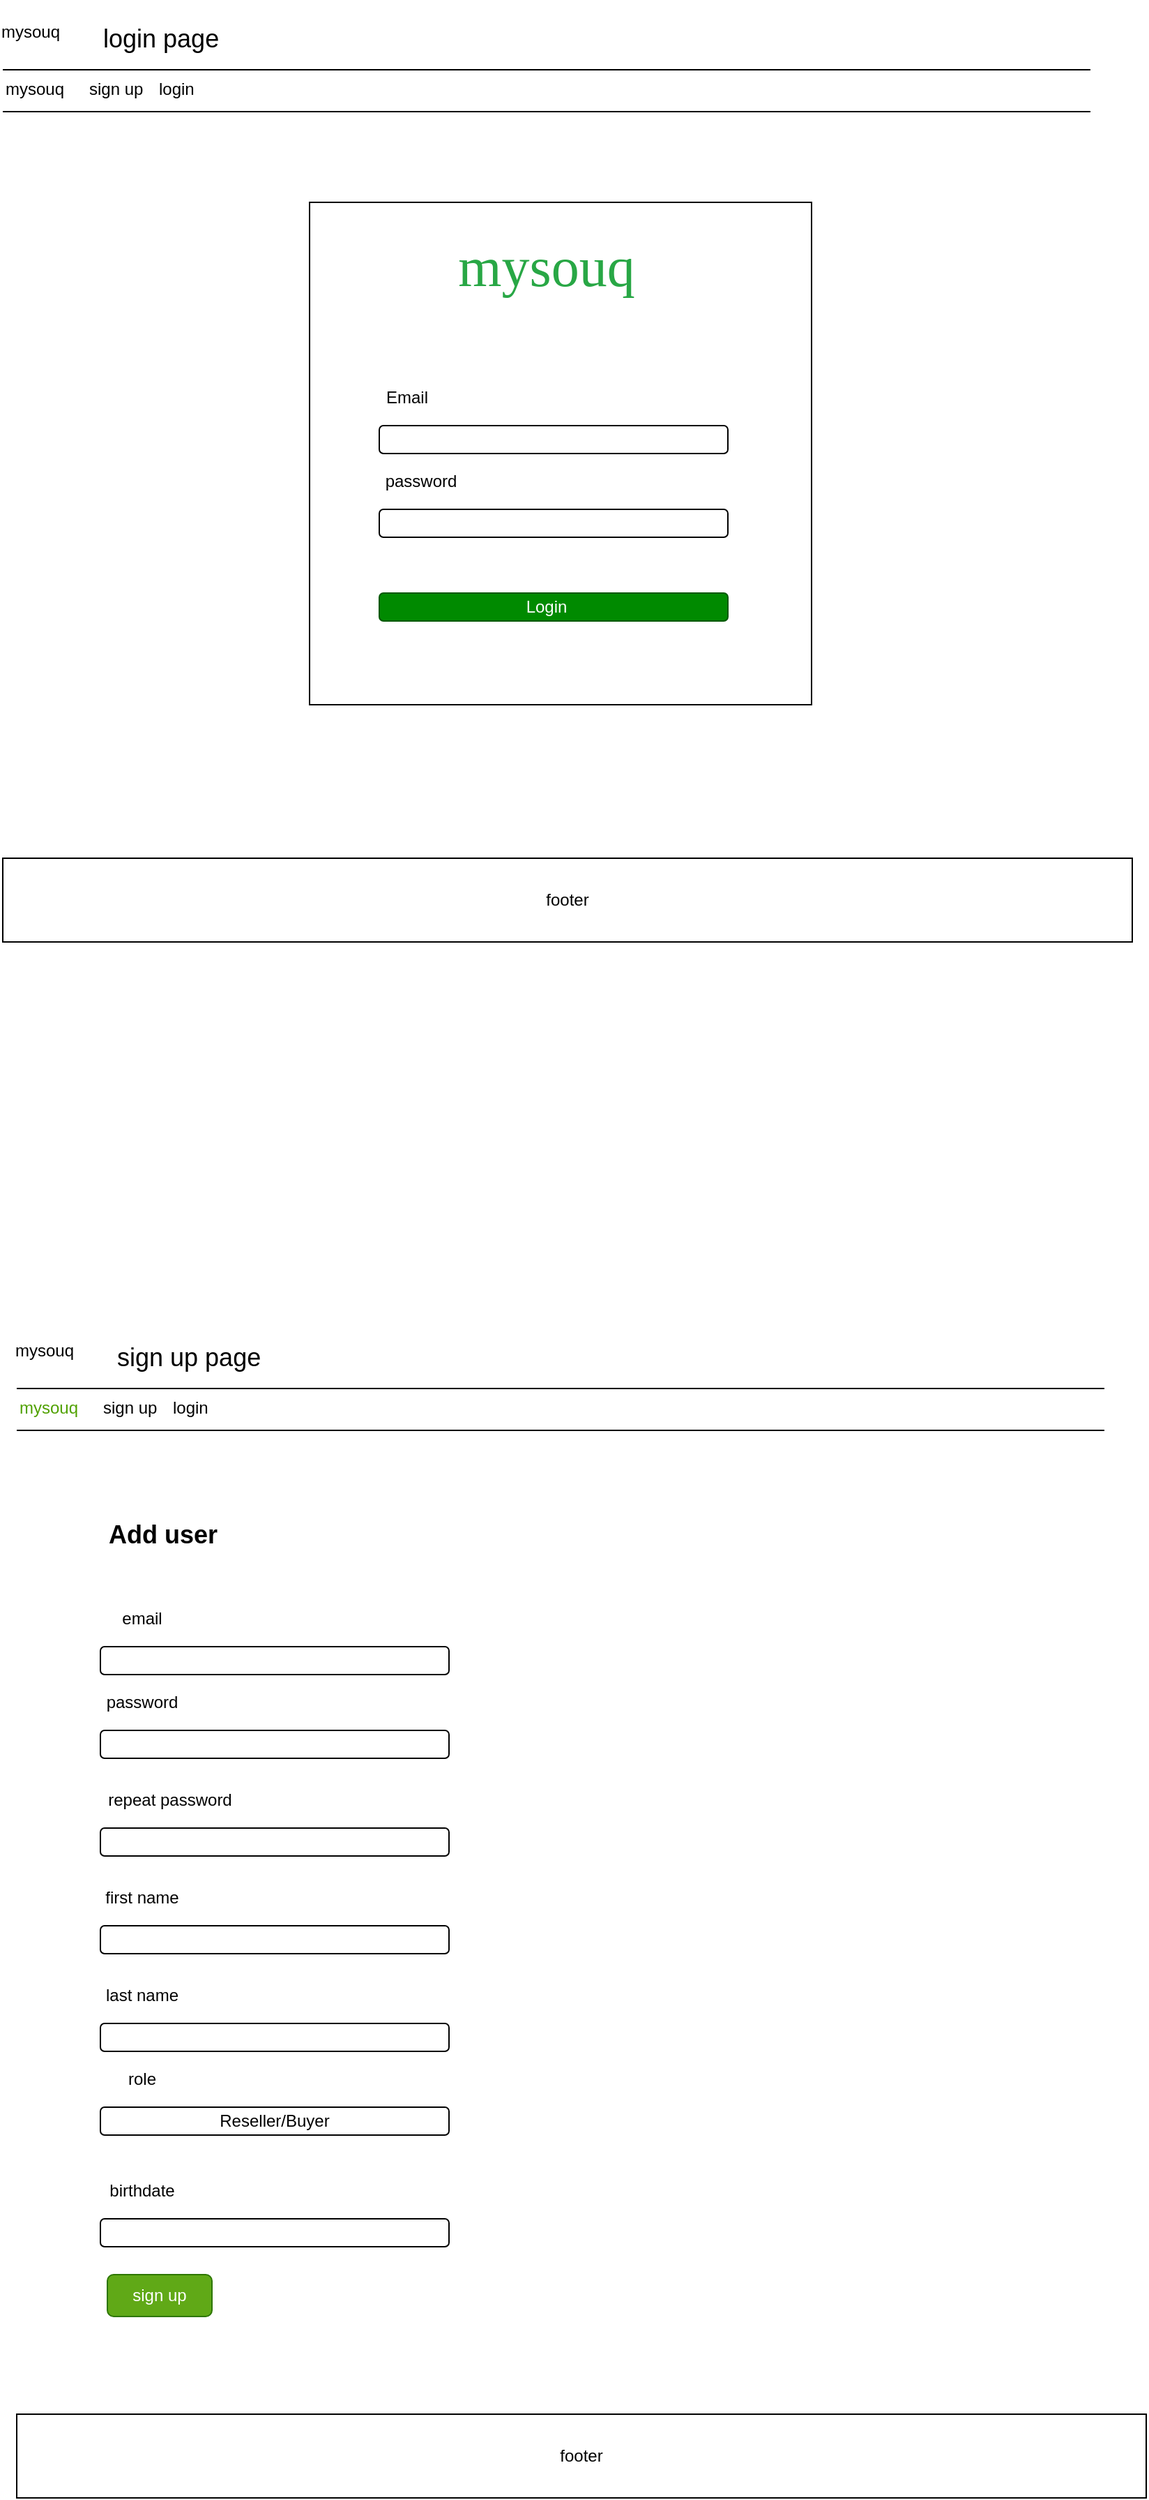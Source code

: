 <mxfile version="14.2.9" type="device" pages="4"><diagram id="oj0qJpVswsdQ6q-VeTI1" name="Login/ Sign up"><mxGraphModel dx="1240" dy="643" grid="1" gridSize="10" guides="1" tooltips="1" connect="1" arrows="1" fold="1" page="1" pageScale="1" pageWidth="850" pageHeight="1100" math="0" shadow="0"><root><mxCell id="54vPaoUUffJuX7PrtTJO-0"/><mxCell id="54vPaoUUffJuX7PrtTJO-1" parent="54vPaoUUffJuX7PrtTJO-0"/><mxCell id="GH4wSFoELtvPasOxrc---0" value="login page" style="text;spacingTop=-5;fontSize=18;fontStyle=0" vertex="1" parent="54vPaoUUffJuX7PrtTJO-1"><mxGeometry x="90" y="30" width="230" height="20" as="geometry"/></mxCell><mxCell id="GH4wSFoELtvPasOxrc---1" value="" style="line;strokeWidth=1" vertex="1" parent="54vPaoUUffJuX7PrtTJO-1"><mxGeometry x="20" y="60" width="780" height="10" as="geometry"/></mxCell><mxCell id="GH4wSFoELtvPasOxrc---2" value="" style="line;strokeWidth=1" vertex="1" parent="54vPaoUUffJuX7PrtTJO-1"><mxGeometry x="20" y="90" width="780" height="10" as="geometry"/></mxCell><mxCell id="GH4wSFoELtvPasOxrc---3" value="mysouq" style="text;spacingTop=-5;" vertex="1" parent="54vPaoUUffJuX7PrtTJO-1"><mxGeometry x="20" y="70.0" width="30" height="20" as="geometry"/></mxCell><mxCell id="GH4wSFoELtvPasOxrc---4" value="sign up" style="text;spacingTop=-5;" vertex="1" parent="54vPaoUUffJuX7PrtTJO-1"><mxGeometry x="80.0" y="70.0" width="30" height="20" as="geometry"/></mxCell><mxCell id="GH4wSFoELtvPasOxrc---5" value="&#10;mysouq" style="text;spacingTop=-5;align=center" vertex="1" parent="54vPaoUUffJuX7PrtTJO-1"><mxGeometry x="20" y="15" width="40" height="40" as="geometry"/></mxCell><mxCell id="GH4wSFoELtvPasOxrc---6" value="login" style="text;spacingTop=-5;" vertex="1" parent="54vPaoUUffJuX7PrtTJO-1"><mxGeometry x="130.0" y="70.0" width="30" height="20" as="geometry"/></mxCell><mxCell id="GH4wSFoELtvPasOxrc---7" value="" style="whiteSpace=wrap;html=1;aspect=fixed;" vertex="1" parent="54vPaoUUffJuX7PrtTJO-1"><mxGeometry x="240" y="160" width="360" height="360" as="geometry"/></mxCell><mxCell id="GH4wSFoELtvPasOxrc---8" value="&lt;h1 class=&quot;text-success mb-5&quot; style=&quot;box-sizing: border-box ; margin-top: 0px ; font-weight: 500 ; line-height: 1.2 ; font-size: 2.5rem ; background-color: rgb(255 , 255 , 255) ; font-family: cursive ; margin-bottom: 3rem ; color: rgb(40 , 167 , 69)&quot;&gt;mysouq&lt;/h1&gt;" style="text;html=1;strokeColor=none;fillColor=none;align=center;verticalAlign=middle;whiteSpace=wrap;rounded=0;" vertex="1" parent="54vPaoUUffJuX7PrtTJO-1"><mxGeometry x="410" y="200" height="60" as="geometry"/></mxCell><mxCell id="GH4wSFoELtvPasOxrc---9" value="Email" style="text;html=1;strokeColor=none;fillColor=none;align=center;verticalAlign=middle;whiteSpace=wrap;rounded=0;" vertex="1" parent="54vPaoUUffJuX7PrtTJO-1"><mxGeometry x="290" y="290" width="40" height="20" as="geometry"/></mxCell><mxCell id="GH4wSFoELtvPasOxrc---10" value="password" style="text;html=1;strokeColor=none;fillColor=none;align=center;verticalAlign=middle;whiteSpace=wrap;rounded=0;" vertex="1" parent="54vPaoUUffJuX7PrtTJO-1"><mxGeometry x="300" y="350" width="40" height="20" as="geometry"/></mxCell><mxCell id="GH4wSFoELtvPasOxrc---12" value="" style="rounded=1;whiteSpace=wrap;html=1;" vertex="1" parent="54vPaoUUffJuX7PrtTJO-1"><mxGeometry x="290" y="320" width="250" height="20" as="geometry"/></mxCell><mxCell id="GH4wSFoELtvPasOxrc---13" value="" style="rounded=1;whiteSpace=wrap;html=1;" vertex="1" parent="54vPaoUUffJuX7PrtTJO-1"><mxGeometry x="290" y="380" width="250" height="20" as="geometry"/></mxCell><mxCell id="GH4wSFoELtvPasOxrc---14" value="" style="rounded=1;whiteSpace=wrap;html=1;strokeColor=#005700;fontColor=#ffffff;fillColor=#008a00;" vertex="1" parent="54vPaoUUffJuX7PrtTJO-1"><mxGeometry x="290" y="440" width="250" height="20" as="geometry"/></mxCell><mxCell id="GH4wSFoELtvPasOxrc---15" value="&lt;font color=&quot;#ffffff&quot;&gt;Login&lt;/font&gt;" style="text;html=1;strokeColor=none;fillColor=none;align=center;verticalAlign=middle;whiteSpace=wrap;rounded=0;" vertex="1" parent="54vPaoUUffJuX7PrtTJO-1"><mxGeometry x="390" y="440" width="40" height="20" as="geometry"/></mxCell><mxCell id="GH4wSFoELtvPasOxrc---16" value="footer" style="rounded=0;whiteSpace=wrap;html=1;fillColor=#FFFFFF;" vertex="1" parent="54vPaoUUffJuX7PrtTJO-1"><mxGeometry x="20" y="630" width="810" height="60" as="geometry"/></mxCell><mxCell id="o1GoSMFmvQki3G6-DH6X-48" value="sign up page" style="text;spacingTop=-5;fontSize=18;fontStyle=0" vertex="1" parent="54vPaoUUffJuX7PrtTJO-1"><mxGeometry x="100" y="975" width="230" height="20" as="geometry"/></mxCell><mxCell id="o1GoSMFmvQki3G6-DH6X-49" value="" style="line;strokeWidth=1" vertex="1" parent="54vPaoUUffJuX7PrtTJO-1"><mxGeometry x="30" y="1005" width="780" height="10" as="geometry"/></mxCell><mxCell id="o1GoSMFmvQki3G6-DH6X-50" value="" style="line;strokeWidth=1" vertex="1" parent="54vPaoUUffJuX7PrtTJO-1"><mxGeometry x="30" y="1035" width="780" height="10" as="geometry"/></mxCell><mxCell id="o1GoSMFmvQki3G6-DH6X-51" value="mysouq" style="text;spacingTop=-5;fontColor=#50A100;" vertex="1" parent="54vPaoUUffJuX7PrtTJO-1"><mxGeometry x="30" y="1015.0" width="30" height="20" as="geometry"/></mxCell><mxCell id="o1GoSMFmvQki3G6-DH6X-52" value="sign up" style="text;spacingTop=-5;" vertex="1" parent="54vPaoUUffJuX7PrtTJO-1"><mxGeometry x="90.0" y="1015.0" width="30" height="20" as="geometry"/></mxCell><mxCell id="o1GoSMFmvQki3G6-DH6X-53" value="&#10;mysouq" style="text;spacingTop=-5;align=center" vertex="1" parent="54vPaoUUffJuX7PrtTJO-1"><mxGeometry x="30" y="960" width="40" height="40" as="geometry"/></mxCell><mxCell id="o1GoSMFmvQki3G6-DH6X-54" value="login" style="text;spacingTop=-5;" vertex="1" parent="54vPaoUUffJuX7PrtTJO-1"><mxGeometry x="140.0" y="1015.0" width="30" height="20" as="geometry"/></mxCell><mxCell id="o1GoSMFmvQki3G6-DH6X-55" value="footer" style="rounded=0;whiteSpace=wrap;html=1;fillColor=#FFFFFF;" vertex="1" parent="54vPaoUUffJuX7PrtTJO-1"><mxGeometry x="30" y="1745" width="810" height="60" as="geometry"/></mxCell><mxCell id="o1GoSMFmvQki3G6-DH6X-56" value="&lt;font style=&quot;font-size: 18px&quot; color=&quot;#000000&quot;&gt;&lt;b&gt;Add user&lt;/b&gt;&lt;/font&gt;" style="text;html=1;strokeColor=none;fillColor=none;align=center;verticalAlign=middle;whiteSpace=wrap;rounded=0;fontColor=#50A100;" vertex="1" parent="54vPaoUUffJuX7PrtTJO-1"><mxGeometry x="90" y="1095" width="90" height="40" as="geometry"/></mxCell><mxCell id="o1GoSMFmvQki3G6-DH6X-57" value="email" style="text;html=1;strokeColor=none;fillColor=none;align=center;verticalAlign=middle;whiteSpace=wrap;rounded=0;" vertex="1" parent="54vPaoUUffJuX7PrtTJO-1"><mxGeometry x="100" y="1165" width="40" height="20" as="geometry"/></mxCell><mxCell id="o1GoSMFmvQki3G6-DH6X-58" value="" style="rounded=1;whiteSpace=wrap;html=1;" vertex="1" parent="54vPaoUUffJuX7PrtTJO-1"><mxGeometry x="90" y="1195" width="250" height="20" as="geometry"/></mxCell><mxCell id="o1GoSMFmvQki3G6-DH6X-59" value="password" style="text;html=1;strokeColor=none;fillColor=none;align=center;verticalAlign=middle;whiteSpace=wrap;rounded=0;" vertex="1" parent="54vPaoUUffJuX7PrtTJO-1"><mxGeometry x="100" y="1225" width="40" height="20" as="geometry"/></mxCell><mxCell id="o1GoSMFmvQki3G6-DH6X-60" value="" style="rounded=1;whiteSpace=wrap;html=1;" vertex="1" parent="54vPaoUUffJuX7PrtTJO-1"><mxGeometry x="90" y="1255" width="250" height="20" as="geometry"/></mxCell><mxCell id="o1GoSMFmvQki3G6-DH6X-61" value="repeat password" style="text;html=1;strokeColor=none;fillColor=none;align=center;verticalAlign=middle;whiteSpace=wrap;rounded=0;" vertex="1" parent="54vPaoUUffJuX7PrtTJO-1"><mxGeometry x="90" y="1295" width="100" height="20" as="geometry"/></mxCell><mxCell id="o1GoSMFmvQki3G6-DH6X-62" value="" style="rounded=1;whiteSpace=wrap;html=1;" vertex="1" parent="54vPaoUUffJuX7PrtTJO-1"><mxGeometry x="90" y="1325" width="250" height="20" as="geometry"/></mxCell><mxCell id="o1GoSMFmvQki3G6-DH6X-63" value="first name" style="text;html=1;strokeColor=none;fillColor=none;align=center;verticalAlign=middle;whiteSpace=wrap;rounded=0;" vertex="1" parent="54vPaoUUffJuX7PrtTJO-1"><mxGeometry x="90" y="1365" width="60" height="20" as="geometry"/></mxCell><mxCell id="o1GoSMFmvQki3G6-DH6X-64" value="" style="rounded=1;whiteSpace=wrap;html=1;" vertex="1" parent="54vPaoUUffJuX7PrtTJO-1"><mxGeometry x="90" y="1395" width="250" height="20" as="geometry"/></mxCell><mxCell id="o1GoSMFmvQki3G6-DH6X-65" value="last name" style="text;html=1;strokeColor=none;fillColor=none;align=center;verticalAlign=middle;whiteSpace=wrap;rounded=0;" vertex="1" parent="54vPaoUUffJuX7PrtTJO-1"><mxGeometry x="90" y="1435" width="60" height="20" as="geometry"/></mxCell><mxCell id="o1GoSMFmvQki3G6-DH6X-66" value="" style="rounded=1;whiteSpace=wrap;html=1;" vertex="1" parent="54vPaoUUffJuX7PrtTJO-1"><mxGeometry x="90" y="1465" width="250" height="20" as="geometry"/></mxCell><mxCell id="o1GoSMFmvQki3G6-DH6X-67" value="role" style="text;html=1;strokeColor=none;fillColor=none;align=center;verticalAlign=middle;whiteSpace=wrap;rounded=0;" vertex="1" parent="54vPaoUUffJuX7PrtTJO-1"><mxGeometry x="100" y="1495" width="40" height="20" as="geometry"/></mxCell><mxCell id="o1GoSMFmvQki3G6-DH6X-68" value="Reseller/Buyer" style="rounded=1;whiteSpace=wrap;html=1;" vertex="1" parent="54vPaoUUffJuX7PrtTJO-1"><mxGeometry x="90" y="1525" width="250" height="20" as="geometry"/></mxCell><mxCell id="o1GoSMFmvQki3G6-DH6X-69" value="birthdate" style="text;html=1;strokeColor=none;fillColor=none;align=center;verticalAlign=middle;whiteSpace=wrap;rounded=0;" vertex="1" parent="54vPaoUUffJuX7PrtTJO-1"><mxGeometry x="100" y="1575" width="40" height="20" as="geometry"/></mxCell><mxCell id="o1GoSMFmvQki3G6-DH6X-70" value="" style="rounded=1;whiteSpace=wrap;html=1;" vertex="1" parent="54vPaoUUffJuX7PrtTJO-1"><mxGeometry x="90" y="1605" width="250" height="20" as="geometry"/></mxCell><mxCell id="o1GoSMFmvQki3G6-DH6X-71" value="sign up" style="rounded=1;whiteSpace=wrap;html=1;fillColor=#60a917;fontColor=#ffffff;strokeColor=#2D7600;" vertex="1" parent="54vPaoUUffJuX7PrtTJO-1"><mxGeometry x="95" y="1645" width="75" height="30" as="geometry"/></mxCell></root></mxGraphModel></diagram><diagram id="eyBhrkPQGurYdqmdN366" name="Admin"><mxGraphModel dx="1021" dy="529" grid="1" gridSize="10" guides="1" tooltips="1" connect="1" arrows="1" fold="1" page="1" pageScale="1" pageWidth="850" pageHeight="1100" math="0" shadow="0"><root><mxCell id="x1jiXeyLldr_d0DklMfe-0"/><mxCell id="x1jiXeyLldr_d0DklMfe-1" parent="x1jiXeyLldr_d0DklMfe-0"/><mxCell id="Us2L8atitFC5XevvVwT6-0" value="Admin/Home" style="text;spacingTop=-5;fontSize=18;fontStyle=0" vertex="1" parent="x1jiXeyLldr_d0DklMfe-1"><mxGeometry x="90" y="34" width="230" height="20" as="geometry"/></mxCell><mxCell id="Us2L8atitFC5XevvVwT6-1" value="" style="line;strokeWidth=1" vertex="1" parent="x1jiXeyLldr_d0DklMfe-1"><mxGeometry x="20" y="64" width="780" height="10" as="geometry"/></mxCell><mxCell id="Us2L8atitFC5XevvVwT6-2" value="" style="line;strokeWidth=1" vertex="1" parent="x1jiXeyLldr_d0DklMfe-1"><mxGeometry x="20" y="94" width="780" height="10" as="geometry"/></mxCell><mxCell id="Us2L8atitFC5XevvVwT6-3" value="mysouq" style="text;spacingTop=-5;fontStyle=1;fontColor=#67B519;" vertex="1" parent="x1jiXeyLldr_d0DklMfe-1"><mxGeometry x="20" y="74.0" width="30" height="20" as="geometry"/></mxCell><mxCell id="Us2L8atitFC5XevvVwT6-4" value="home" style="text;spacingTop=-5;fillColor=#60a917;strokeColor=#2D7600;fontColor=#ffffff;" vertex="1" parent="x1jiXeyLldr_d0DklMfe-1"><mxGeometry x="80.0" y="74.0" width="30" height="20" as="geometry"/></mxCell><mxCell id="Us2L8atitFC5XevvVwT6-5" value="&#10;mysouq" style="text;spacingTop=-5;align=center" vertex="1" parent="x1jiXeyLldr_d0DklMfe-1"><mxGeometry x="20" y="19" width="40" height="40" as="geometry"/></mxCell><mxCell id="Us2L8atitFC5XevvVwT6-6" value="users" style="text;spacingTop=-5;" vertex="1" parent="x1jiXeyLldr_d0DklMfe-1"><mxGeometry x="130.0" y="74.0" width="30" height="20" as="geometry"/></mxCell><mxCell id="Us2L8atitFC5XevvVwT6-7" value="footer" style="rounded=0;whiteSpace=wrap;html=1;fillColor=#FFFFFF;" vertex="1" parent="x1jiXeyLldr_d0DklMfe-1"><mxGeometry x="20" y="420" width="810" height="60" as="geometry"/></mxCell><mxCell id="Us2L8atitFC5XevvVwT6-24" value="categories" style="text;spacingTop=-5;" vertex="1" parent="x1jiXeyLldr_d0DklMfe-1"><mxGeometry x="170" y="74" width="50" height="20" as="geometry"/></mxCell><mxCell id="Us2L8atitFC5XevvVwT6-25" value="first + last name" style="text;spacingTop=-5;" vertex="1" parent="x1jiXeyLldr_d0DklMfe-1"><mxGeometry x="710" y="74" width="50" height="20" as="geometry"/></mxCell><mxCell id="Us2L8atitFC5XevvVwT6-26" value="upgrade requests" style="text;spacingTop=-5;" vertex="1" parent="x1jiXeyLldr_d0DklMfe-1"><mxGeometry x="385" y="74" width="50" height="20" as="geometry"/></mxCell><mxCell id="Us2L8atitFC5XevvVwT6-27" value="categories requests" style="text;spacingTop=-5;" vertex="1" parent="x1jiXeyLldr_d0DklMfe-1"><mxGeometry x="270" y="74" width="50" height="20" as="geometry"/></mxCell><mxCell id="Us2L8atitFC5XevvVwT6-28" value="report" style="text;spacingTop=-5;" vertex="1" parent="x1jiXeyLldr_d0DklMfe-1"><mxGeometry x="230" y="74" width="50" height="20" as="geometry"/></mxCell><mxCell id="Us2L8atitFC5XevvVwT6-32" value="item3" style="swimlane;fillColor=#FFFFFF;fontColor=#67B519;startSize=23;" vertex="1" parent="x1jiXeyLldr_d0DklMfe-1"><mxGeometry x="540" y="150" width="200" height="200" as="geometry"/></mxCell><mxCell id="Us2L8atitFC5XevvVwT6-33" value="item2" style="swimlane;fillColor=#FFFFFF;fontColor=#67B519;" vertex="1" parent="x1jiXeyLldr_d0DklMfe-1"><mxGeometry x="300" y="150" width="200" height="200" as="geometry"/></mxCell><mxCell id="Us2L8atitFC5XevvVwT6-35" value="Admin/Users" style="text;spacingTop=-5;fontSize=18;fontStyle=0" vertex="1" parent="x1jiXeyLldr_d0DklMfe-1"><mxGeometry x="90" y="555" width="230" height="20" as="geometry"/></mxCell><mxCell id="Us2L8atitFC5XevvVwT6-36" value="" style="line;strokeWidth=1" vertex="1" parent="x1jiXeyLldr_d0DklMfe-1"><mxGeometry x="20" y="585" width="780" height="10" as="geometry"/></mxCell><mxCell id="Us2L8atitFC5XevvVwT6-37" value="" style="line;strokeWidth=1" vertex="1" parent="x1jiXeyLldr_d0DklMfe-1"><mxGeometry x="20" y="615" width="780" height="10" as="geometry"/></mxCell><mxCell id="Us2L8atitFC5XevvVwT6-38" value="mysouq" style="text;spacingTop=-5;fontStyle=1;fontColor=#67B519;" vertex="1" parent="x1jiXeyLldr_d0DklMfe-1"><mxGeometry x="20" y="595.0" width="30" height="20" as="geometry"/></mxCell><mxCell id="Us2L8atitFC5XevvVwT6-39" value="home" style="text;spacingTop=-5;" vertex="1" parent="x1jiXeyLldr_d0DklMfe-1"><mxGeometry x="80.0" y="595.0" width="30" height="20" as="geometry"/></mxCell><mxCell id="Us2L8atitFC5XevvVwT6-40" value="&#10;mysouq" style="text;spacingTop=-5;align=center" vertex="1" parent="x1jiXeyLldr_d0DklMfe-1"><mxGeometry x="20" y="540" width="40" height="40" as="geometry"/></mxCell><mxCell id="Us2L8atitFC5XevvVwT6-41" value="users" style="text;spacingTop=-5;fillColor=#60a917;strokeColor=#2D7600;fontColor=#ffffff;" vertex="1" parent="x1jiXeyLldr_d0DklMfe-1"><mxGeometry x="130.0" y="595.0" width="30" height="20" as="geometry"/></mxCell><mxCell id="Us2L8atitFC5XevvVwT6-42" value="categories" style="text;spacingTop=-5;" vertex="1" parent="x1jiXeyLldr_d0DklMfe-1"><mxGeometry x="170" y="595" width="50" height="20" as="geometry"/></mxCell><mxCell id="Us2L8atitFC5XevvVwT6-43" value="first + last name" style="text;spacingTop=-5;" vertex="1" parent="x1jiXeyLldr_d0DklMfe-1"><mxGeometry x="710" y="595" width="50" height="20" as="geometry"/></mxCell><mxCell id="Us2L8atitFC5XevvVwT6-44" value="upgrade requests" style="text;spacingTop=-5;" vertex="1" parent="x1jiXeyLldr_d0DklMfe-1"><mxGeometry x="385" y="595" width="50" height="20" as="geometry"/></mxCell><mxCell id="Us2L8atitFC5XevvVwT6-45" value="categories requests" style="text;spacingTop=-5;" vertex="1" parent="x1jiXeyLldr_d0DklMfe-1"><mxGeometry x="270" y="595" width="50" height="20" as="geometry"/></mxCell><mxCell id="Us2L8atitFC5XevvVwT6-46" value="report" style="text;spacingTop=-5;" vertex="1" parent="x1jiXeyLldr_d0DklMfe-1"><mxGeometry x="230" y="595" width="50" height="20" as="geometry"/></mxCell><mxCell id="Us2L8atitFC5XevvVwT6-59" value="Admin/categories" style="text;spacingTop=-5;fontSize=18;fontStyle=0" vertex="1" parent="x1jiXeyLldr_d0DklMfe-1"><mxGeometry x="110" y="1215" width="230" height="20" as="geometry"/></mxCell><mxCell id="Us2L8atitFC5XevvVwT6-60" value="" style="line;strokeWidth=1" vertex="1" parent="x1jiXeyLldr_d0DklMfe-1"><mxGeometry x="40" y="1245" width="780" height="10" as="geometry"/></mxCell><mxCell id="Us2L8atitFC5XevvVwT6-61" value="" style="line;strokeWidth=1" vertex="1" parent="x1jiXeyLldr_d0DklMfe-1"><mxGeometry x="40" y="1275" width="780" height="10" as="geometry"/></mxCell><mxCell id="Us2L8atitFC5XevvVwT6-62" value="mysouq" style="text;spacingTop=-5;fontStyle=1;fontColor=#67B519;" vertex="1" parent="x1jiXeyLldr_d0DklMfe-1"><mxGeometry x="40" y="1255" width="30" height="20" as="geometry"/></mxCell><mxCell id="Us2L8atitFC5XevvVwT6-63" value="home" style="text;spacingTop=-5;" vertex="1" parent="x1jiXeyLldr_d0DklMfe-1"><mxGeometry x="100.0" y="1255.0" width="30" height="20" as="geometry"/></mxCell><mxCell id="Us2L8atitFC5XevvVwT6-64" value="&#10;mysouq" style="text;spacingTop=-5;align=center" vertex="1" parent="x1jiXeyLldr_d0DklMfe-1"><mxGeometry x="40" y="1200" width="40" height="40" as="geometry"/></mxCell><mxCell id="Us2L8atitFC5XevvVwT6-65" value="users" style="text;spacingTop=-5;" vertex="1" parent="x1jiXeyLldr_d0DklMfe-1"><mxGeometry x="150.0" y="1255.0" width="30" height="20" as="geometry"/></mxCell><mxCell id="Us2L8atitFC5XevvVwT6-66" value="categories" style="text;spacingTop=-5;fillColor=#60a917;strokeColor=#2D7600;fontColor=#ffffff;" vertex="1" parent="x1jiXeyLldr_d0DklMfe-1"><mxGeometry x="190" y="1255" width="50" height="20" as="geometry"/></mxCell><mxCell id="Us2L8atitFC5XevvVwT6-67" value="first + last name" style="text;spacingTop=-5;" vertex="1" parent="x1jiXeyLldr_d0DklMfe-1"><mxGeometry x="730" y="1255" width="50" height="20" as="geometry"/></mxCell><mxCell id="Us2L8atitFC5XevvVwT6-68" value="upgrade requests" style="text;spacingTop=-5;" vertex="1" parent="x1jiXeyLldr_d0DklMfe-1"><mxGeometry x="405" y="1255" width="50" height="20" as="geometry"/></mxCell><mxCell id="Us2L8atitFC5XevvVwT6-69" value="categories requests" style="text;spacingTop=-5;" vertex="1" parent="x1jiXeyLldr_d0DklMfe-1"><mxGeometry x="290" y="1255" width="50" height="20" as="geometry"/></mxCell><mxCell id="Us2L8atitFC5XevvVwT6-70" value="report" style="text;spacingTop=-5;" vertex="1" parent="x1jiXeyLldr_d0DklMfe-1"><mxGeometry x="250" y="1255" width="50" height="20" as="geometry"/></mxCell><mxCell id="Us2L8atitFC5XevvVwT6-71" value="Admin/report" style="text;spacingTop=-5;fontSize=18;fontStyle=0" vertex="1" parent="x1jiXeyLldr_d0DklMfe-1"><mxGeometry x="110" y="1775" width="230" height="20" as="geometry"/></mxCell><mxCell id="Us2L8atitFC5XevvVwT6-72" value="" style="line;strokeWidth=1" vertex="1" parent="x1jiXeyLldr_d0DklMfe-1"><mxGeometry x="40" y="1805" width="780" height="10" as="geometry"/></mxCell><mxCell id="Us2L8atitFC5XevvVwT6-73" value="" style="line;strokeWidth=1" vertex="1" parent="x1jiXeyLldr_d0DklMfe-1"><mxGeometry x="40" y="1835" width="780" height="10" as="geometry"/></mxCell><mxCell id="Us2L8atitFC5XevvVwT6-74" value="mysouq" style="text;spacingTop=-5;fontStyle=1;fontColor=#67B519;" vertex="1" parent="x1jiXeyLldr_d0DklMfe-1"><mxGeometry x="40" y="1815" width="30" height="20" as="geometry"/></mxCell><mxCell id="Us2L8atitFC5XevvVwT6-75" value="home" style="text;spacingTop=-5;" vertex="1" parent="x1jiXeyLldr_d0DklMfe-1"><mxGeometry x="100.0" y="1815.0" width="30" height="20" as="geometry"/></mxCell><mxCell id="Us2L8atitFC5XevvVwT6-76" value="&#10;mysouq" style="text;spacingTop=-5;align=center" vertex="1" parent="x1jiXeyLldr_d0DklMfe-1"><mxGeometry x="40" y="1760" width="40" height="40" as="geometry"/></mxCell><mxCell id="Us2L8atitFC5XevvVwT6-77" value="users" style="text;spacingTop=-5;" vertex="1" parent="x1jiXeyLldr_d0DklMfe-1"><mxGeometry x="150.0" y="1815.0" width="30" height="20" as="geometry"/></mxCell><mxCell id="Us2L8atitFC5XevvVwT6-78" value="categories" style="text;spacingTop=-5;" vertex="1" parent="x1jiXeyLldr_d0DklMfe-1"><mxGeometry x="190" y="1815" width="50" height="20" as="geometry"/></mxCell><mxCell id="Us2L8atitFC5XevvVwT6-79" value="first + last name" style="text;spacingTop=-5;" vertex="1" parent="x1jiXeyLldr_d0DklMfe-1"><mxGeometry x="730" y="1815" width="50" height="20" as="geometry"/></mxCell><mxCell id="Us2L8atitFC5XevvVwT6-80" value="upgrade requests" style="text;spacingTop=-5;" vertex="1" parent="x1jiXeyLldr_d0DklMfe-1"><mxGeometry x="425" y="1815" width="50" height="20" as="geometry"/></mxCell><mxCell id="Us2L8atitFC5XevvVwT6-81" value="categories requests" style="text;spacingTop=-5;" vertex="1" parent="x1jiXeyLldr_d0DklMfe-1"><mxGeometry x="310" y="1815" width="50" height="20" as="geometry"/></mxCell><mxCell id="Us2L8atitFC5XevvVwT6-82" value="report" style="text;spacingTop=-5;fillColor=#60a917;strokeColor=#2D7600;fontColor=#ffffff;" vertex="1" parent="x1jiXeyLldr_d0DklMfe-1"><mxGeometry x="250" y="1815" width="50" height="20" as="geometry"/></mxCell><mxCell id="Us2L8atitFC5XevvVwT6-83" value="Admin/categories request" style="text;spacingTop=-5;fontSize=18;fontStyle=0" vertex="1" parent="x1jiXeyLldr_d0DklMfe-1"><mxGeometry x="110" y="2445" width="230" height="20" as="geometry"/></mxCell><mxCell id="Us2L8atitFC5XevvVwT6-84" value="" style="line;strokeWidth=1" vertex="1" parent="x1jiXeyLldr_d0DklMfe-1"><mxGeometry x="40" y="2475" width="780" height="10" as="geometry"/></mxCell><mxCell id="Us2L8atitFC5XevvVwT6-85" value="" style="line;strokeWidth=1" vertex="1" parent="x1jiXeyLldr_d0DklMfe-1"><mxGeometry x="40" y="2505" width="780" height="10" as="geometry"/></mxCell><mxCell id="Us2L8atitFC5XevvVwT6-86" value="mysouq" style="text;spacingTop=-5;fontStyle=1;fontColor=#67B519;" vertex="1" parent="x1jiXeyLldr_d0DklMfe-1"><mxGeometry x="40" y="2485" width="30" height="20" as="geometry"/></mxCell><mxCell id="Us2L8atitFC5XevvVwT6-87" value="home" style="text;spacingTop=-5;" vertex="1" parent="x1jiXeyLldr_d0DklMfe-1"><mxGeometry x="100.0" y="2485" width="30" height="20" as="geometry"/></mxCell><mxCell id="Us2L8atitFC5XevvVwT6-88" value="&#10;mysouq" style="text;spacingTop=-5;align=center" vertex="1" parent="x1jiXeyLldr_d0DklMfe-1"><mxGeometry x="40" y="2430" width="40" height="40" as="geometry"/></mxCell><mxCell id="Us2L8atitFC5XevvVwT6-89" value="users" style="text;spacingTop=-5;" vertex="1" parent="x1jiXeyLldr_d0DklMfe-1"><mxGeometry x="150.0" y="2485" width="30" height="20" as="geometry"/></mxCell><mxCell id="Us2L8atitFC5XevvVwT6-90" value="categories" style="text;spacingTop=-5;" vertex="1" parent="x1jiXeyLldr_d0DklMfe-1"><mxGeometry x="190" y="2485" width="50" height="20" as="geometry"/></mxCell><mxCell id="Us2L8atitFC5XevvVwT6-91" value="first + last name" style="text;spacingTop=-5;" vertex="1" parent="x1jiXeyLldr_d0DklMfe-1"><mxGeometry x="730" y="2485" width="50" height="20" as="geometry"/></mxCell><mxCell id="Us2L8atitFC5XevvVwT6-92" value="upgrade requests" style="text;spacingTop=-5;" vertex="1" parent="x1jiXeyLldr_d0DklMfe-1"><mxGeometry x="405" y="2485" width="50" height="20" as="geometry"/></mxCell><mxCell id="Us2L8atitFC5XevvVwT6-93" value="categories requests" style="text;spacingTop=-5;fillColor=#60a917;strokeColor=#2D7600;fontColor=#ffffff;" vertex="1" parent="x1jiXeyLldr_d0DklMfe-1"><mxGeometry x="290" y="2485" width="110" height="20" as="geometry"/></mxCell><mxCell id="Us2L8atitFC5XevvVwT6-94" value="report" style="text;spacingTop=-5;" vertex="1" parent="x1jiXeyLldr_d0DklMfe-1"><mxGeometry x="250" y="2485" width="50" height="20" as="geometry"/></mxCell><mxCell id="Us2L8atitFC5XevvVwT6-95" value="footer" style="rounded=0;whiteSpace=wrap;html=1;fillColor=#FFFFFF;" vertex="1" parent="x1jiXeyLldr_d0DklMfe-1"><mxGeometry x="10" y="960" width="810" height="60" as="geometry"/></mxCell><mxCell id="Us2L8atitFC5XevvVwT6-114" value="&lt;font color=&quot;#000000&quot; size=&quot;1&quot;&gt;&lt;b style=&quot;font-size: 18px&quot;&gt;All users&lt;/b&gt;&lt;/font&gt;" style="text;html=1;align=center;verticalAlign=middle;resizable=0;points=[];autosize=1;fontColor=#67B519;" vertex="1" parent="x1jiXeyLldr_d0DklMfe-1"><mxGeometry x="40" y="660" width="90" height="20" as="geometry"/></mxCell><mxCell id="Us2L8atitFC5XevvVwT6-193" value="" style="shape=table;html=1;whiteSpace=wrap;startSize=0;container=1;collapsible=0;childLayout=tableLayout;strokeColor=#E0E0E0;" vertex="1" parent="x1jiXeyLldr_d0DklMfe-1"><mxGeometry x="40" y="710" width="760" height="210" as="geometry"/></mxCell><mxCell id="Us2L8atitFC5XevvVwT6-194" value="" style="shape=partialRectangle;html=1;whiteSpace=wrap;collapsible=0;dropTarget=0;pointerEvents=0;fillColor=none;top=0;left=0;bottom=0;right=0;points=[[0,0.5],[1,0.5]];portConstraint=eastwest;" vertex="1" parent="Us2L8atitFC5XevvVwT6-193"><mxGeometry width="760" height="42" as="geometry"/></mxCell><mxCell id="Us2L8atitFC5XevvVwT6-195" value="#" style="shape=partialRectangle;html=1;whiteSpace=wrap;connectable=0;overflow=hidden;fillColor=none;top=0;left=0;bottom=0;right=0;" vertex="1" parent="Us2L8atitFC5XevvVwT6-194"><mxGeometry width="40" height="42" as="geometry"/></mxCell><mxCell id="Us2L8atitFC5XevvVwT6-196" value="first name" style="shape=partialRectangle;html=1;whiteSpace=wrap;connectable=0;overflow=hidden;fillColor=none;top=0;left=0;bottom=0;right=0;" vertex="1" parent="Us2L8atitFC5XevvVwT6-194"><mxGeometry x="40" width="80" height="42" as="geometry"/></mxCell><mxCell id="Us2L8atitFC5XevvVwT6-197" value="last name" style="shape=partialRectangle;html=1;whiteSpace=wrap;connectable=0;overflow=hidden;fillColor=none;top=0;left=0;bottom=0;right=0;" vertex="1" parent="Us2L8atitFC5XevvVwT6-194"><mxGeometry x="120" width="100" height="42" as="geometry"/></mxCell><mxCell id="Us2L8atitFC5XevvVwT6-198" value="email" style="shape=partialRectangle;html=1;whiteSpace=wrap;connectable=0;overflow=hidden;fillColor=none;top=0;left=0;bottom=0;right=0;" vertex="1" parent="Us2L8atitFC5XevvVwT6-194"><mxGeometry x="220" width="170" height="42" as="geometry"/></mxCell><mxCell id="Us2L8atitFC5XevvVwT6-199" value="role" style="shape=partialRectangle;html=1;whiteSpace=wrap;connectable=0;overflow=hidden;fillColor=none;top=0;left=0;bottom=0;right=0;" vertex="1" parent="Us2L8atitFC5XevvVwT6-194"><mxGeometry x="390" width="86" height="42" as="geometry"/></mxCell><mxCell id="Us2L8atitFC5XevvVwT6-200" value="active" style="shape=partialRectangle;html=1;whiteSpace=wrap;connectable=0;overflow=hidden;fillColor=none;top=0;left=0;bottom=0;right=0;" vertex="1" parent="Us2L8atitFC5XevvVwT6-194"><mxGeometry x="476" width="94" height="42" as="geometry"/></mxCell><mxCell id="Us2L8atitFC5XevvVwT6-201" value="remove" style="shape=partialRectangle;html=1;whiteSpace=wrap;connectable=0;overflow=hidden;fillColor=none;top=0;left=0;bottom=0;right=0;" vertex="1" parent="Us2L8atitFC5XevvVwT6-194"><mxGeometry x="570" width="70" height="42" as="geometry"/></mxCell><mxCell id="Us2L8atitFC5XevvVwT6-202" value="activate/deactivate" style="shape=partialRectangle;html=1;whiteSpace=wrap;connectable=0;overflow=hidden;fillColor=none;top=0;left=0;bottom=0;right=0;" vertex="1" parent="Us2L8atitFC5XevvVwT6-194"><mxGeometry x="640" width="120" height="42" as="geometry"/></mxCell><mxCell id="Us2L8atitFC5XevvVwT6-203" value="" style="shape=partialRectangle;html=1;whiteSpace=wrap;collapsible=0;dropTarget=0;pointerEvents=0;fillColor=none;top=0;left=0;bottom=0;right=0;points=[[0,0.5],[1,0.5]];portConstraint=eastwest;" vertex="1" parent="Us2L8atitFC5XevvVwT6-193"><mxGeometry y="42" width="760" height="42" as="geometry"/></mxCell><mxCell id="Us2L8atitFC5XevvVwT6-204" value="1" style="shape=partialRectangle;html=1;whiteSpace=wrap;connectable=0;overflow=hidden;fillColor=none;top=0;left=0;bottom=0;right=0;" vertex="1" parent="Us2L8atitFC5XevvVwT6-203"><mxGeometry width="40" height="42" as="geometry"/></mxCell><mxCell id="Us2L8atitFC5XevvVwT6-205" value="" style="shape=partialRectangle;html=1;whiteSpace=wrap;connectable=0;overflow=hidden;fillColor=none;top=0;left=0;bottom=0;right=0;" vertex="1" parent="Us2L8atitFC5XevvVwT6-203"><mxGeometry x="40" width="80" height="42" as="geometry"/></mxCell><mxCell id="Us2L8atitFC5XevvVwT6-206" value="" style="shape=partialRectangle;html=1;whiteSpace=wrap;connectable=0;overflow=hidden;fillColor=none;top=0;left=0;bottom=0;right=0;" vertex="1" parent="Us2L8atitFC5XevvVwT6-203"><mxGeometry x="120" width="100" height="42" as="geometry"/></mxCell><mxCell id="Us2L8atitFC5XevvVwT6-207" value="" style="shape=partialRectangle;html=1;whiteSpace=wrap;connectable=0;overflow=hidden;fillColor=none;top=0;left=0;bottom=0;right=0;" vertex="1" parent="Us2L8atitFC5XevvVwT6-203"><mxGeometry x="220" width="170" height="42" as="geometry"/></mxCell><mxCell id="Us2L8atitFC5XevvVwT6-208" value="" style="shape=partialRectangle;html=1;whiteSpace=wrap;connectable=0;overflow=hidden;fillColor=none;top=0;left=0;bottom=0;right=0;" vertex="1" parent="Us2L8atitFC5XevvVwT6-203"><mxGeometry x="390" width="86" height="42" as="geometry"/></mxCell><mxCell id="Us2L8atitFC5XevvVwT6-209" value="" style="shape=partialRectangle;html=1;whiteSpace=wrap;connectable=0;overflow=hidden;fillColor=none;top=0;left=0;bottom=0;right=0;" vertex="1" parent="Us2L8atitFC5XevvVwT6-203"><mxGeometry x="476" width="94" height="42" as="geometry"/></mxCell><mxCell id="Us2L8atitFC5XevvVwT6-210" value="" style="shape=partialRectangle;html=1;whiteSpace=wrap;connectable=0;overflow=hidden;fillColor=none;top=0;left=0;bottom=0;right=0;" vertex="1" parent="Us2L8atitFC5XevvVwT6-203"><mxGeometry x="570" width="70" height="42" as="geometry"/></mxCell><mxCell id="Us2L8atitFC5XevvVwT6-211" value="" style="shape=partialRectangle;html=1;whiteSpace=wrap;connectable=0;overflow=hidden;fillColor=none;top=0;left=0;bottom=0;right=0;" vertex="1" parent="Us2L8atitFC5XevvVwT6-203"><mxGeometry x="640" width="120" height="42" as="geometry"/></mxCell><mxCell id="Us2L8atitFC5XevvVwT6-212" value="" style="shape=partialRectangle;html=1;whiteSpace=wrap;collapsible=0;dropTarget=0;pointerEvents=0;fillColor=none;top=0;left=0;bottom=0;right=0;points=[[0,0.5],[1,0.5]];portConstraint=eastwest;" vertex="1" parent="Us2L8atitFC5XevvVwT6-193"><mxGeometry y="84" width="760" height="42" as="geometry"/></mxCell><mxCell id="Us2L8atitFC5XevvVwT6-213" value="2" style="shape=partialRectangle;html=1;whiteSpace=wrap;connectable=0;overflow=hidden;fillColor=none;top=0;left=0;bottom=0;right=0;" vertex="1" parent="Us2L8atitFC5XevvVwT6-212"><mxGeometry width="40" height="42" as="geometry"/></mxCell><mxCell id="Us2L8atitFC5XevvVwT6-214" value="" style="shape=partialRectangle;html=1;whiteSpace=wrap;connectable=0;overflow=hidden;fillColor=none;top=0;left=0;bottom=0;right=0;" vertex="1" parent="Us2L8atitFC5XevvVwT6-212"><mxGeometry x="40" width="80" height="42" as="geometry"/></mxCell><mxCell id="Us2L8atitFC5XevvVwT6-215" value="" style="shape=partialRectangle;html=1;whiteSpace=wrap;connectable=0;overflow=hidden;fillColor=none;top=0;left=0;bottom=0;right=0;" vertex="1" parent="Us2L8atitFC5XevvVwT6-212"><mxGeometry x="120" width="100" height="42" as="geometry"/></mxCell><mxCell id="Us2L8atitFC5XevvVwT6-216" value="" style="shape=partialRectangle;html=1;whiteSpace=wrap;connectable=0;overflow=hidden;fillColor=none;top=0;left=0;bottom=0;right=0;" vertex="1" parent="Us2L8atitFC5XevvVwT6-212"><mxGeometry x="220" width="170" height="42" as="geometry"/></mxCell><mxCell id="Us2L8atitFC5XevvVwT6-217" value="" style="shape=partialRectangle;html=1;whiteSpace=wrap;connectable=0;overflow=hidden;fillColor=none;top=0;left=0;bottom=0;right=0;" vertex="1" parent="Us2L8atitFC5XevvVwT6-212"><mxGeometry x="390" width="86" height="42" as="geometry"/></mxCell><mxCell id="Us2L8atitFC5XevvVwT6-218" value="" style="shape=partialRectangle;html=1;whiteSpace=wrap;connectable=0;overflow=hidden;fillColor=none;top=0;left=0;bottom=0;right=0;" vertex="1" parent="Us2L8atitFC5XevvVwT6-212"><mxGeometry x="476" width="94" height="42" as="geometry"/></mxCell><mxCell id="Us2L8atitFC5XevvVwT6-219" value="" style="shape=partialRectangle;html=1;whiteSpace=wrap;connectable=0;overflow=hidden;fillColor=none;top=0;left=0;bottom=0;right=0;" vertex="1" parent="Us2L8atitFC5XevvVwT6-212"><mxGeometry x="570" width="70" height="42" as="geometry"/></mxCell><mxCell id="Us2L8atitFC5XevvVwT6-220" value="" style="shape=partialRectangle;html=1;whiteSpace=wrap;connectable=0;overflow=hidden;fillColor=none;top=0;left=0;bottom=0;right=0;" vertex="1" parent="Us2L8atitFC5XevvVwT6-212"><mxGeometry x="640" width="120" height="42" as="geometry"/></mxCell><mxCell id="Us2L8atitFC5XevvVwT6-221" value="" style="shape=partialRectangle;html=1;whiteSpace=wrap;collapsible=0;dropTarget=0;pointerEvents=0;fillColor=none;top=0;left=0;bottom=0;right=0;points=[[0,0.5],[1,0.5]];portConstraint=eastwest;" vertex="1" parent="Us2L8atitFC5XevvVwT6-193"><mxGeometry y="126" width="760" height="42" as="geometry"/></mxCell><mxCell id="Us2L8atitFC5XevvVwT6-222" value="3" style="shape=partialRectangle;html=1;whiteSpace=wrap;connectable=0;overflow=hidden;fillColor=none;top=0;left=0;bottom=0;right=0;" vertex="1" parent="Us2L8atitFC5XevvVwT6-221"><mxGeometry width="40" height="42" as="geometry"/></mxCell><mxCell id="Us2L8atitFC5XevvVwT6-223" value="" style="shape=partialRectangle;html=1;whiteSpace=wrap;connectable=0;overflow=hidden;fillColor=none;top=0;left=0;bottom=0;right=0;" vertex="1" parent="Us2L8atitFC5XevvVwT6-221"><mxGeometry x="40" width="80" height="42" as="geometry"/></mxCell><mxCell id="Us2L8atitFC5XevvVwT6-224" value="" style="shape=partialRectangle;html=1;whiteSpace=wrap;connectable=0;overflow=hidden;fillColor=none;top=0;left=0;bottom=0;right=0;" vertex="1" parent="Us2L8atitFC5XevvVwT6-221"><mxGeometry x="120" width="100" height="42" as="geometry"/></mxCell><mxCell id="Us2L8atitFC5XevvVwT6-225" value="" style="shape=partialRectangle;html=1;whiteSpace=wrap;connectable=0;overflow=hidden;fillColor=none;top=0;left=0;bottom=0;right=0;" vertex="1" parent="Us2L8atitFC5XevvVwT6-221"><mxGeometry x="220" width="170" height="42" as="geometry"/></mxCell><mxCell id="Us2L8atitFC5XevvVwT6-226" value="" style="shape=partialRectangle;html=1;whiteSpace=wrap;connectable=0;overflow=hidden;fillColor=none;top=0;left=0;bottom=0;right=0;" vertex="1" parent="Us2L8atitFC5XevvVwT6-221"><mxGeometry x="390" width="86" height="42" as="geometry"/></mxCell><mxCell id="Us2L8atitFC5XevvVwT6-227" value="" style="shape=partialRectangle;html=1;whiteSpace=wrap;connectable=0;overflow=hidden;fillColor=none;top=0;left=0;bottom=0;right=0;" vertex="1" parent="Us2L8atitFC5XevvVwT6-221"><mxGeometry x="476" width="94" height="42" as="geometry"/></mxCell><mxCell id="Us2L8atitFC5XevvVwT6-228" value="" style="shape=partialRectangle;html=1;whiteSpace=wrap;connectable=0;overflow=hidden;fillColor=none;top=0;left=0;bottom=0;right=0;" vertex="1" parent="Us2L8atitFC5XevvVwT6-221"><mxGeometry x="570" width="70" height="42" as="geometry"/></mxCell><mxCell id="Us2L8atitFC5XevvVwT6-229" value="" style="shape=partialRectangle;html=1;whiteSpace=wrap;connectable=0;overflow=hidden;fillColor=none;top=0;left=0;bottom=0;right=0;" vertex="1" parent="Us2L8atitFC5XevvVwT6-221"><mxGeometry x="640" width="120" height="42" as="geometry"/></mxCell><mxCell id="Us2L8atitFC5XevvVwT6-230" value="" style="shape=partialRectangle;html=1;whiteSpace=wrap;collapsible=0;dropTarget=0;pointerEvents=0;fillColor=none;top=0;left=0;bottom=0;right=0;points=[[0,0.5],[1,0.5]];portConstraint=eastwest;" vertex="1" parent="Us2L8atitFC5XevvVwT6-193"><mxGeometry y="168" width="760" height="42" as="geometry"/></mxCell><mxCell id="Us2L8atitFC5XevvVwT6-231" value="..." style="shape=partialRectangle;html=1;whiteSpace=wrap;connectable=0;overflow=hidden;fillColor=none;top=0;left=0;bottom=0;right=0;" vertex="1" parent="Us2L8atitFC5XevvVwT6-230"><mxGeometry width="40" height="42" as="geometry"/></mxCell><mxCell id="Us2L8atitFC5XevvVwT6-232" value="" style="shape=partialRectangle;html=1;whiteSpace=wrap;connectable=0;overflow=hidden;fillColor=none;top=0;left=0;bottom=0;right=0;" vertex="1" parent="Us2L8atitFC5XevvVwT6-230"><mxGeometry x="40" width="80" height="42" as="geometry"/></mxCell><mxCell id="Us2L8atitFC5XevvVwT6-233" value="" style="shape=partialRectangle;html=1;whiteSpace=wrap;connectable=0;overflow=hidden;fillColor=none;top=0;left=0;bottom=0;right=0;" vertex="1" parent="Us2L8atitFC5XevvVwT6-230"><mxGeometry x="120" width="100" height="42" as="geometry"/></mxCell><mxCell id="Us2L8atitFC5XevvVwT6-234" value="" style="shape=partialRectangle;html=1;whiteSpace=wrap;connectable=0;overflow=hidden;fillColor=none;top=0;left=0;bottom=0;right=0;" vertex="1" parent="Us2L8atitFC5XevvVwT6-230"><mxGeometry x="220" width="170" height="42" as="geometry"/></mxCell><mxCell id="Us2L8atitFC5XevvVwT6-235" value="" style="shape=partialRectangle;html=1;whiteSpace=wrap;connectable=0;overflow=hidden;fillColor=none;top=0;left=0;bottom=0;right=0;" vertex="1" parent="Us2L8atitFC5XevvVwT6-230"><mxGeometry x="390" width="86" height="42" as="geometry"/></mxCell><mxCell id="Us2L8atitFC5XevvVwT6-236" value="" style="shape=partialRectangle;html=1;whiteSpace=wrap;connectable=0;overflow=hidden;fillColor=none;top=0;left=0;bottom=0;right=0;" vertex="1" parent="Us2L8atitFC5XevvVwT6-230"><mxGeometry x="476" width="94" height="42" as="geometry"/></mxCell><mxCell id="Us2L8atitFC5XevvVwT6-237" value="" style="shape=partialRectangle;html=1;whiteSpace=wrap;connectable=0;overflow=hidden;fillColor=none;top=0;left=0;bottom=0;right=0;" vertex="1" parent="Us2L8atitFC5XevvVwT6-230"><mxGeometry x="570" width="70" height="42" as="geometry"/></mxCell><mxCell id="Us2L8atitFC5XevvVwT6-238" value="" style="shape=partialRectangle;html=1;whiteSpace=wrap;connectable=0;overflow=hidden;fillColor=none;top=0;left=0;bottom=0;right=0;" vertex="1" parent="Us2L8atitFC5XevvVwT6-230"><mxGeometry x="640" width="120" height="42" as="geometry"/></mxCell><mxCell id="Us2L8atitFC5XevvVwT6-239" value="item1" style="swimlane;fillColor=#FFFFFF;fontColor=#67B519;" vertex="1" parent="x1jiXeyLldr_d0DklMfe-1"><mxGeometry x="60" y="150" width="200" height="200" as="geometry"/></mxCell><mxCell id="Us2L8atitFC5XevvVwT6-240" value="" style="shape=table;html=1;whiteSpace=wrap;startSize=0;container=1;collapsible=0;childLayout=tableLayout;strokeColor=#BFBFBF;" vertex="1" parent="x1jiXeyLldr_d0DklMfe-1"><mxGeometry x="85" y="1370" width="315" height="150" as="geometry"/></mxCell><mxCell id="Us2L8atitFC5XevvVwT6-241" value="" style="shape=partialRectangle;html=1;whiteSpace=wrap;collapsible=0;dropTarget=0;pointerEvents=0;fillColor=none;top=0;left=0;bottom=0;right=0;points=[[0,0.5],[1,0.5]];portConstraint=eastwest;" vertex="1" parent="Us2L8atitFC5XevvVwT6-240"><mxGeometry width="315" height="38" as="geometry"/></mxCell><mxCell id="Us2L8atitFC5XevvVwT6-242" value="#" style="shape=partialRectangle;html=1;whiteSpace=wrap;connectable=0;overflow=hidden;fillColor=none;top=0;left=0;bottom=0;right=0;" vertex="1" parent="Us2L8atitFC5XevvVwT6-241"><mxGeometry width="87" height="38" as="geometry"/></mxCell><mxCell id="Us2L8atitFC5XevvVwT6-243" value="categories name" style="shape=partialRectangle;html=1;whiteSpace=wrap;connectable=0;overflow=hidden;fillColor=none;top=0;left=0;bottom=0;right=0;" vertex="1" parent="Us2L8atitFC5XevvVwT6-241"><mxGeometry x="87" width="228" height="38" as="geometry"/></mxCell><mxCell id="Us2L8atitFC5XevvVwT6-244" value="" style="shape=partialRectangle;html=1;whiteSpace=wrap;collapsible=0;dropTarget=0;pointerEvents=0;fillColor=none;top=0;left=0;bottom=0;right=0;points=[[0,0.5],[1,0.5]];portConstraint=eastwest;" vertex="1" parent="Us2L8atitFC5XevvVwT6-240"><mxGeometry y="38" width="315" height="37" as="geometry"/></mxCell><mxCell id="Us2L8atitFC5XevvVwT6-245" value="1" style="shape=partialRectangle;html=1;whiteSpace=wrap;connectable=0;overflow=hidden;fillColor=none;top=0;left=0;bottom=0;right=0;" vertex="1" parent="Us2L8atitFC5XevvVwT6-244"><mxGeometry width="87" height="37" as="geometry"/></mxCell><mxCell id="Us2L8atitFC5XevvVwT6-246" value="" style="shape=partialRectangle;html=1;whiteSpace=wrap;connectable=0;overflow=hidden;fillColor=none;top=0;left=0;bottom=0;right=0;" vertex="1" parent="Us2L8atitFC5XevvVwT6-244"><mxGeometry x="87" width="228" height="37" as="geometry"/></mxCell><mxCell id="Us2L8atitFC5XevvVwT6-247" value="" style="shape=partialRectangle;html=1;whiteSpace=wrap;collapsible=0;dropTarget=0;pointerEvents=0;fillColor=none;top=0;left=0;bottom=0;right=0;points=[[0,0.5],[1,0.5]];portConstraint=eastwest;" vertex="1" parent="Us2L8atitFC5XevvVwT6-240"><mxGeometry y="75" width="315" height="38" as="geometry"/></mxCell><mxCell id="Us2L8atitFC5XevvVwT6-248" value="2" style="shape=partialRectangle;html=1;whiteSpace=wrap;connectable=0;overflow=hidden;fillColor=none;top=0;left=0;bottom=0;right=0;" vertex="1" parent="Us2L8atitFC5XevvVwT6-247"><mxGeometry width="87" height="38" as="geometry"/></mxCell><mxCell id="Us2L8atitFC5XevvVwT6-249" value="" style="shape=partialRectangle;html=1;whiteSpace=wrap;connectable=0;overflow=hidden;fillColor=none;top=0;left=0;bottom=0;right=0;" vertex="1" parent="Us2L8atitFC5XevvVwT6-247"><mxGeometry x="87" width="228" height="38" as="geometry"/></mxCell><mxCell id="Us2L8atitFC5XevvVwT6-250" value="" style="shape=partialRectangle;html=1;whiteSpace=wrap;collapsible=0;dropTarget=0;pointerEvents=0;fillColor=none;top=0;left=0;bottom=0;right=0;points=[[0,0.5],[1,0.5]];portConstraint=eastwest;" vertex="1" parent="Us2L8atitFC5XevvVwT6-240"><mxGeometry y="113" width="315" height="37" as="geometry"/></mxCell><mxCell id="Us2L8atitFC5XevvVwT6-251" value="..." style="shape=partialRectangle;html=1;whiteSpace=wrap;connectable=0;overflow=hidden;fillColor=none;top=0;left=0;bottom=0;right=0;" vertex="1" parent="Us2L8atitFC5XevvVwT6-250"><mxGeometry width="87" height="37" as="geometry"/></mxCell><mxCell id="Us2L8atitFC5XevvVwT6-252" value="" style="shape=partialRectangle;html=1;whiteSpace=wrap;connectable=0;overflow=hidden;fillColor=none;top=0;left=0;bottom=0;right=0;" vertex="1" parent="Us2L8atitFC5XevvVwT6-250"><mxGeometry x="87" width="228" height="37" as="geometry"/></mxCell><mxCell id="Us2L8atitFC5XevvVwT6-253" value="&lt;b&gt;&lt;font style=&quot;font-size: 19px&quot; color=&quot;#000000&quot;&gt;categories&lt;/font&gt;&lt;/b&gt;" style="text;html=1;align=center;verticalAlign=middle;resizable=0;points=[];autosize=1;fontColor=#67B519;" vertex="1" parent="x1jiXeyLldr_d0DklMfe-1"><mxGeometry x="85" y="1330" width="110" height="20" as="geometry"/></mxCell><mxCell id="Us2L8atitFC5XevvVwT6-254" value="Add categories" style="rounded=1;whiteSpace=wrap;html=1;strokeColor=#2D7600;fillColor=#60a917;fontColor=#ffffff;" vertex="1" parent="x1jiXeyLldr_d0DklMfe-1"><mxGeometry x="310" y="1325" width="85" height="30" as="geometry"/></mxCell><mxCell id="Us2L8atitFC5XevvVwT6-255" value="footer" style="rounded=0;whiteSpace=wrap;html=1;fillColor=#FFFFFF;" vertex="1" parent="x1jiXeyLldr_d0DklMfe-1"><mxGeometry x="25" y="1570" width="810" height="60" as="geometry"/></mxCell><mxCell id="Us2L8atitFC5XevvVwT6-258" value="" style="shape=table;html=1;whiteSpace=wrap;startSize=0;container=1;collapsible=0;childLayout=tableLayout;" vertex="1" parent="x1jiXeyLldr_d0DklMfe-1"><mxGeometry x="90" y="1930" width="580" height="200" as="geometry"/></mxCell><mxCell id="Us2L8atitFC5XevvVwT6-259" value="" style="shape=partialRectangle;html=1;whiteSpace=wrap;collapsible=0;dropTarget=0;pointerEvents=0;fillColor=none;top=0;left=0;bottom=0;right=0;points=[[0,0.5],[1,0.5]];portConstraint=eastwest;" vertex="1" parent="Us2L8atitFC5XevvVwT6-258"><mxGeometry width="580" height="40" as="geometry"/></mxCell><mxCell id="Us2L8atitFC5XevvVwT6-260" value="Admin" style="shape=partialRectangle;html=1;whiteSpace=wrap;connectable=0;overflow=hidden;fillColor=none;top=0;left=0;bottom=0;right=0;" vertex="1" parent="Us2L8atitFC5XevvVwT6-259"><mxGeometry width="290" height="40" as="geometry"/></mxCell><mxCell id="Us2L8atitFC5XevvVwT6-261" value="#" style="shape=partialRectangle;html=1;whiteSpace=wrap;connectable=0;overflow=hidden;fillColor=none;top=0;left=0;bottom=0;right=0;" vertex="1" parent="Us2L8atitFC5XevvVwT6-259"><mxGeometry x="290" width="290" height="40" as="geometry"/></mxCell><mxCell id="Us2L8atitFC5XevvVwT6-262" value="" style="shape=partialRectangle;html=1;whiteSpace=wrap;collapsible=0;dropTarget=0;pointerEvents=0;fillColor=none;top=0;left=0;bottom=0;right=0;points=[[0,0.5],[1,0.5]];portConstraint=eastwest;" vertex="1" parent="Us2L8atitFC5XevvVwT6-258"><mxGeometry y="40" width="580" height="40" as="geometry"/></mxCell><mxCell id="Us2L8atitFC5XevvVwT6-263" value="Reseller" style="shape=partialRectangle;html=1;whiteSpace=wrap;connectable=0;overflow=hidden;fillColor=none;top=0;left=0;bottom=0;right=0;" vertex="1" parent="Us2L8atitFC5XevvVwT6-262"><mxGeometry width="290" height="40" as="geometry"/></mxCell><mxCell id="Us2L8atitFC5XevvVwT6-264" value="#" style="shape=partialRectangle;html=1;whiteSpace=wrap;connectable=0;overflow=hidden;fillColor=none;top=0;left=0;bottom=0;right=0;" vertex="1" parent="Us2L8atitFC5XevvVwT6-262"><mxGeometry x="290" width="290" height="40" as="geometry"/></mxCell><mxCell id="Us2L8atitFC5XevvVwT6-265" value="" style="shape=partialRectangle;html=1;whiteSpace=wrap;collapsible=0;dropTarget=0;pointerEvents=0;fillColor=none;top=0;left=0;bottom=0;right=0;points=[[0,0.5],[1,0.5]];portConstraint=eastwest;" vertex="1" parent="Us2L8atitFC5XevvVwT6-258"><mxGeometry y="80" width="580" height="40" as="geometry"/></mxCell><mxCell id="Us2L8atitFC5XevvVwT6-266" value="Buyer" style="shape=partialRectangle;html=1;whiteSpace=wrap;connectable=0;overflow=hidden;fillColor=none;top=0;left=0;bottom=0;right=0;" vertex="1" parent="Us2L8atitFC5XevvVwT6-265"><mxGeometry width="290" height="40" as="geometry"/></mxCell><mxCell id="Us2L8atitFC5XevvVwT6-267" value="#" style="shape=partialRectangle;html=1;whiteSpace=wrap;connectable=0;overflow=hidden;fillColor=none;top=0;left=0;bottom=0;right=0;" vertex="1" parent="Us2L8atitFC5XevvVwT6-265"><mxGeometry x="290" width="290" height="40" as="geometry"/></mxCell><mxCell id="Us2L8atitFC5XevvVwT6-268" value="" style="shape=partialRectangle;html=1;whiteSpace=wrap;collapsible=0;dropTarget=0;pointerEvents=0;fillColor=none;top=0;left=0;bottom=0;right=0;points=[[0,0.5],[1,0.5]];portConstraint=eastwest;" vertex="1" parent="Us2L8atitFC5XevvVwT6-258"><mxGeometry y="120" width="580" height="40" as="geometry"/></mxCell><mxCell id="Us2L8atitFC5XevvVwT6-269" value="Total users" style="shape=partialRectangle;html=1;whiteSpace=wrap;connectable=0;overflow=hidden;fillColor=none;top=0;left=0;bottom=0;right=0;" vertex="1" parent="Us2L8atitFC5XevvVwT6-268"><mxGeometry width="290" height="40" as="geometry"/></mxCell><mxCell id="Us2L8atitFC5XevvVwT6-270" value="#" style="shape=partialRectangle;html=1;whiteSpace=wrap;connectable=0;overflow=hidden;fillColor=none;top=0;left=0;bottom=0;right=0;" vertex="1" parent="Us2L8atitFC5XevvVwT6-268"><mxGeometry x="290" width="290" height="40" as="geometry"/></mxCell><mxCell id="Us2L8atitFC5XevvVwT6-271" value="" style="shape=partialRectangle;html=1;whiteSpace=wrap;collapsible=0;dropTarget=0;pointerEvents=0;fillColor=none;top=0;left=0;bottom=0;right=0;points=[[0,0.5],[1,0.5]];portConstraint=eastwest;" vertex="1" parent="Us2L8atitFC5XevvVwT6-258"><mxGeometry y="160" width="580" height="40" as="geometry"/></mxCell><mxCell id="Us2L8atitFC5XevvVwT6-272" value="Total items" style="shape=partialRectangle;html=1;whiteSpace=wrap;connectable=0;overflow=hidden;fillColor=none;top=0;left=0;bottom=0;right=0;" vertex="1" parent="Us2L8atitFC5XevvVwT6-271"><mxGeometry width="290" height="40" as="geometry"/></mxCell><mxCell id="Us2L8atitFC5XevvVwT6-273" value="#" style="shape=partialRectangle;html=1;whiteSpace=wrap;connectable=0;overflow=hidden;fillColor=none;top=0;left=0;bottom=0;right=0;" vertex="1" parent="Us2L8atitFC5XevvVwT6-271"><mxGeometry x="290" width="290" height="40" as="geometry"/></mxCell><mxCell id="Us2L8atitFC5XevvVwT6-274" value="&lt;b&gt;&lt;font style=&quot;font-size: 19px&quot; color=&quot;#000000&quot;&gt;Report&lt;/font&gt;&lt;/b&gt;" style="text;html=1;align=center;verticalAlign=middle;resizable=0;points=[];autosize=1;fontColor=#67B519;" vertex="1" parent="x1jiXeyLldr_d0DklMfe-1"><mxGeometry x="85" y="1870" width="80" height="20" as="geometry"/></mxCell><mxCell id="Us2L8atitFC5XevvVwT6-275" value="Admin/upgrade requests" style="text;spacingTop=-5;fontSize=18;fontStyle=0" vertex="1" parent="x1jiXeyLldr_d0DklMfe-1"><mxGeometry x="120" y="3055" width="220" height="20" as="geometry"/></mxCell><mxCell id="Us2L8atitFC5XevvVwT6-276" value="" style="line;strokeWidth=1" vertex="1" parent="x1jiXeyLldr_d0DklMfe-1"><mxGeometry x="50" y="3085" width="780" height="10" as="geometry"/></mxCell><mxCell id="Us2L8atitFC5XevvVwT6-277" value="" style="line;strokeWidth=1" vertex="1" parent="x1jiXeyLldr_d0DklMfe-1"><mxGeometry x="50" y="3115" width="780" height="10" as="geometry"/></mxCell><mxCell id="Us2L8atitFC5XevvVwT6-278" value="mysouq" style="text;spacingTop=-5;fontStyle=1;fontColor=#67B519;" vertex="1" parent="x1jiXeyLldr_d0DklMfe-1"><mxGeometry x="50" y="3095" width="30" height="20" as="geometry"/></mxCell><mxCell id="Us2L8atitFC5XevvVwT6-279" value="home" style="text;spacingTop=-5;" vertex="1" parent="x1jiXeyLldr_d0DklMfe-1"><mxGeometry x="110.0" y="3095" width="30" height="20" as="geometry"/></mxCell><mxCell id="Us2L8atitFC5XevvVwT6-280" value="&#10;mysouq" style="text;spacingTop=-5;align=center" vertex="1" parent="x1jiXeyLldr_d0DklMfe-1"><mxGeometry x="50" y="3040" width="40" height="40" as="geometry"/></mxCell><mxCell id="Us2L8atitFC5XevvVwT6-281" value="users" style="text;spacingTop=-5;" vertex="1" parent="x1jiXeyLldr_d0DklMfe-1"><mxGeometry x="160.0" y="3095" width="30" height="20" as="geometry"/></mxCell><mxCell id="Us2L8atitFC5XevvVwT6-282" value="categories" style="text;spacingTop=-5;" vertex="1" parent="x1jiXeyLldr_d0DklMfe-1"><mxGeometry x="200" y="3095" width="50" height="20" as="geometry"/></mxCell><mxCell id="Us2L8atitFC5XevvVwT6-283" value="first + last name" style="text;spacingTop=-5;" vertex="1" parent="x1jiXeyLldr_d0DklMfe-1"><mxGeometry x="740" y="3095" width="50" height="20" as="geometry"/></mxCell><mxCell id="Us2L8atitFC5XevvVwT6-284" value="upgrade requests" style="text;spacingTop=-5;fillColor=#60a917;strokeColor=#2D7600;fontColor=#ffffff;" vertex="1" parent="x1jiXeyLldr_d0DklMfe-1"><mxGeometry x="415" y="3095" width="105" height="20" as="geometry"/></mxCell><mxCell id="Us2L8atitFC5XevvVwT6-285" value="categories requests" style="text;spacingTop=-5;" vertex="1" parent="x1jiXeyLldr_d0DklMfe-1"><mxGeometry x="300" y="3095" width="50" height="20" as="geometry"/></mxCell><mxCell id="Us2L8atitFC5XevvVwT6-286" value="report" style="text;spacingTop=-5;" vertex="1" parent="x1jiXeyLldr_d0DklMfe-1"><mxGeometry x="260" y="3095" width="50" height="20" as="geometry"/></mxCell><mxCell id="Us2L8atitFC5XevvVwT6-287" value="footer" style="rounded=0;whiteSpace=wrap;html=1;fillColor=#FFFFFF;" vertex="1" parent="x1jiXeyLldr_d0DklMfe-1"><mxGeometry x="20" y="2190" width="810" height="60" as="geometry"/></mxCell><mxCell id="Us2L8atitFC5XevvVwT6-289" value="footer" style="rounded=0;whiteSpace=wrap;html=1;fillColor=#FFFFFF;" vertex="1" parent="x1jiXeyLldr_d0DklMfe-1"><mxGeometry x="40" y="2850" width="810" height="60" as="geometry"/></mxCell><mxCell id="Us2L8atitFC5XevvVwT6-291" value="&lt;font color=&quot;#000000&quot;&gt;&lt;span style=&quot;font-size: 19px&quot;&gt;&lt;b&gt;Requested Categories&lt;/b&gt;&lt;/span&gt;&lt;/font&gt;" style="text;html=1;align=center;verticalAlign=middle;resizable=0;points=[];autosize=1;fontColor=#67B519;" vertex="1" parent="x1jiXeyLldr_d0DklMfe-1"><mxGeometry x="150" y="2570" width="220" height="20" as="geometry"/></mxCell><mxCell id="Us2L8atitFC5XevvVwT6-292" value="back" style="rounded=1;whiteSpace=wrap;html=1;strokeColor=#2D7600;fillColor=#60a917;fontColor=#ffffff;" vertex="1" parent="x1jiXeyLldr_d0DklMfe-1"><mxGeometry x="530" y="2565" width="85" height="30" as="geometry"/></mxCell><mxCell id="Us2L8atitFC5XevvVwT6-294" value="" style="shape=table;html=1;whiteSpace=wrap;startSize=0;container=1;collapsible=0;childLayout=tableLayout;" vertex="1" parent="x1jiXeyLldr_d0DklMfe-1"><mxGeometry x="165" y="2630" width="465" height="130" as="geometry"/></mxCell><mxCell id="Us2L8atitFC5XevvVwT6-295" value="" style="shape=partialRectangle;html=1;whiteSpace=wrap;collapsible=0;dropTarget=0;pointerEvents=0;fillColor=none;top=0;left=0;bottom=0;right=0;points=[[0,0.5],[1,0.5]];portConstraint=eastwest;" vertex="1" parent="Us2L8atitFC5XevvVwT6-294"><mxGeometry width="465" height="33" as="geometry"/></mxCell><mxCell id="Us2L8atitFC5XevvVwT6-296" value="name" style="shape=partialRectangle;html=1;whiteSpace=wrap;connectable=0;overflow=hidden;fillColor=none;top=0;left=0;bottom=0;right=0;align=left;" vertex="1" parent="Us2L8atitFC5XevvVwT6-295"><mxGeometry width="465" height="33" as="geometry"/></mxCell><mxCell id="Us2L8atitFC5XevvVwT6-297" value="" style="shape=partialRectangle;html=1;whiteSpace=wrap;collapsible=0;dropTarget=0;pointerEvents=0;fillColor=none;top=0;left=0;bottom=0;right=0;points=[[0,0.5],[1,0.5]];portConstraint=eastwest;" vertex="1" parent="Us2L8atitFC5XevvVwT6-294"><mxGeometry y="33" width="465" height="97" as="geometry"/></mxCell><mxCell id="Us2L8atitFC5XevvVwT6-298" value="requested by:&amp;nbsp;&lt;br&gt;at :&lt;br&gt;&lt;br&gt;" style="shape=partialRectangle;html=1;whiteSpace=wrap;connectable=0;overflow=hidden;fillColor=none;top=0;left=0;bottom=0;right=0;align=left;" vertex="1" parent="Us2L8atitFC5XevvVwT6-297"><mxGeometry width="465" height="97" as="geometry"/></mxCell><mxCell id="Us2L8atitFC5XevvVwT6-299" value="decline" style="rounded=1;whiteSpace=wrap;html=1;strokeColor=#2D7600;fontColor=#ffffff;fillColor=#CC0000;" vertex="1" parent="x1jiXeyLldr_d0DklMfe-1"><mxGeometry x="285" y="2720" width="85" height="30" as="geometry"/></mxCell><mxCell id="Us2L8atitFC5XevvVwT6-300" value="approve" style="rounded=1;whiteSpace=wrap;html=1;strokeColor=#2D7600;fillColor=#60a917;fontColor=#ffffff;" vertex="1" parent="x1jiXeyLldr_d0DklMfe-1"><mxGeometry x="182.5" y="2720" width="85" height="30" as="geometry"/></mxCell><mxCell id="Us2L8atitFC5XevvVwT6-302" value="footer" style="rounded=0;whiteSpace=wrap;html=1;fillColor=#FFFFFF;" vertex="1" parent="x1jiXeyLldr_d0DklMfe-1"><mxGeometry x="20" y="3490" width="810" height="60" as="geometry"/></mxCell><mxCell id="Us2L8atitFC5XevvVwT6-304" value="&lt;font color=&quot;#000000&quot;&gt;&lt;span style=&quot;font-size: 19px&quot;&gt;&lt;b&gt;Requested to reseller upgrade&lt;/b&gt;&lt;/span&gt;&lt;/font&gt;" style="text;html=1;align=center;verticalAlign=middle;resizable=0;points=[];autosize=1;fontColor=#67B519;" vertex="1" parent="x1jiXeyLldr_d0DklMfe-1"><mxGeometry x="160" y="3180" width="290" height="20" as="geometry"/></mxCell><mxCell id="Us2L8atitFC5XevvVwT6-305" value="back" style="rounded=1;whiteSpace=wrap;html=1;strokeColor=#2D7600;fillColor=#60a917;fontColor=#ffffff;" vertex="1" parent="x1jiXeyLldr_d0DklMfe-1"><mxGeometry x="530" y="3175" width="85" height="30" as="geometry"/></mxCell><mxCell id="Us2L8atitFC5XevvVwT6-306" value="" style="shape=table;html=1;whiteSpace=wrap;startSize=0;container=1;collapsible=0;childLayout=tableLayout;" vertex="1" parent="x1jiXeyLldr_d0DklMfe-1"><mxGeometry x="167.5" y="3250" width="465" height="130" as="geometry"/></mxCell><mxCell id="Us2L8atitFC5XevvVwT6-307" value="" style="shape=partialRectangle;html=1;whiteSpace=wrap;collapsible=0;dropTarget=0;pointerEvents=0;fillColor=none;top=0;left=0;bottom=0;right=0;points=[[0,0.5],[1,0.5]];portConstraint=eastwest;" vertex="1" parent="Us2L8atitFC5XevvVwT6-306"><mxGeometry width="465" height="130" as="geometry"/></mxCell><mxCell id="Us2L8atitFC5XevvVwT6-308" value="" style="shape=partialRectangle;html=1;whiteSpace=wrap;connectable=0;overflow=hidden;fillColor=none;top=0;left=0;bottom=0;right=0;align=left;" vertex="1" parent="Us2L8atitFC5XevvVwT6-307"><mxGeometry width="465" height="130" as="geometry"/></mxCell><mxCell id="Us2L8atitFC5XevvVwT6-311" value="decline" style="rounded=1;whiteSpace=wrap;html=1;strokeColor=#2D7600;fontColor=#ffffff;fillColor=#CC0000;" vertex="1" parent="x1jiXeyLldr_d0DklMfe-1"><mxGeometry x="285" y="3330" width="85" height="30" as="geometry"/></mxCell><mxCell id="Us2L8atitFC5XevvVwT6-312" value="approve" style="rounded=1;whiteSpace=wrap;html=1;strokeColor=#2D7600;fillColor=#60a917;fontColor=#ffffff;" vertex="1" parent="x1jiXeyLldr_d0DklMfe-1"><mxGeometry x="182.5" y="3330" width="85" height="30" as="geometry"/></mxCell><mxCell id="Us2L8atitFC5XevvVwT6-314" value="requested by:" style="text;spacingTop=-5;" vertex="1" parent="x1jiXeyLldr_d0DklMfe-1"><mxGeometry x="190.0" y="3270" width="30" height="20" as="geometry"/></mxCell><mxCell id="Us2L8atitFC5XevvVwT6-315" value="Admin/upgrade requests" style="text;spacingTop=-5;fontSize=18;fontStyle=0" vertex="1" parent="x1jiXeyLldr_d0DklMfe-1"><mxGeometry x="110" y="3745" width="220" height="20" as="geometry"/></mxCell><mxCell id="Us2L8atitFC5XevvVwT6-316" value="" style="line;strokeWidth=1" vertex="1" parent="x1jiXeyLldr_d0DklMfe-1"><mxGeometry x="40" y="3775" width="780" height="10" as="geometry"/></mxCell><mxCell id="Us2L8atitFC5XevvVwT6-317" value="" style="line;strokeWidth=1" vertex="1" parent="x1jiXeyLldr_d0DklMfe-1"><mxGeometry x="40" y="3805" width="780" height="10" as="geometry"/></mxCell><mxCell id="Us2L8atitFC5XevvVwT6-318" value="mysouq" style="text;spacingTop=-5;fontStyle=1;fontColor=#67B519;" vertex="1" parent="x1jiXeyLldr_d0DklMfe-1"><mxGeometry x="40" y="3785" width="30" height="20" as="geometry"/></mxCell><mxCell id="Us2L8atitFC5XevvVwT6-319" value="home" style="text;spacingTop=-5;" vertex="1" parent="x1jiXeyLldr_d0DklMfe-1"><mxGeometry x="100.0" y="3785" width="30" height="20" as="geometry"/></mxCell><mxCell id="Us2L8atitFC5XevvVwT6-320" value="&#10;mysouq" style="text;spacingTop=-5;align=center" vertex="1" parent="x1jiXeyLldr_d0DklMfe-1"><mxGeometry x="40" y="3730" width="40" height="40" as="geometry"/></mxCell><mxCell id="Us2L8atitFC5XevvVwT6-321" value="users" style="text;spacingTop=-5;" vertex="1" parent="x1jiXeyLldr_d0DklMfe-1"><mxGeometry x="150.0" y="3785" width="30" height="20" as="geometry"/></mxCell><mxCell id="Us2L8atitFC5XevvVwT6-322" value="categories" style="text;spacingTop=-5;" vertex="1" parent="x1jiXeyLldr_d0DklMfe-1"><mxGeometry x="190" y="3785" width="50" height="20" as="geometry"/></mxCell><mxCell id="Us2L8atitFC5XevvVwT6-335" style="edgeStyle=orthogonalEdgeStyle;rounded=0;orthogonalLoop=1;jettySize=auto;html=1;entryX=0.68;entryY=-0.004;entryDx=0;entryDy=0;entryPerimeter=0;fontColor=#67B519;" edge="1" parent="x1jiXeyLldr_d0DklMfe-1" source="Us2L8atitFC5XevvVwT6-323" target="Us2L8atitFC5XevvVwT6-329"><mxGeometry relative="1" as="geometry"/></mxCell><mxCell id="Us2L8atitFC5XevvVwT6-323" value="first + last name" style="text;spacingTop=-5;fillColor=#60a917;strokeColor=#2D7600;fontColor=#ffffff;" vertex="1" parent="x1jiXeyLldr_d0DklMfe-1"><mxGeometry x="720" y="3785" width="90" height="20" as="geometry"/></mxCell><mxCell id="Us2L8atitFC5XevvVwT6-324" value="upgrade requests" style="text;spacingTop=-5;" vertex="1" parent="x1jiXeyLldr_d0DklMfe-1"><mxGeometry x="405" y="3785" width="105" height="20" as="geometry"/></mxCell><mxCell id="Us2L8atitFC5XevvVwT6-325" value="categories requests" style="text;spacingTop=-5;" vertex="1" parent="x1jiXeyLldr_d0DklMfe-1"><mxGeometry x="290" y="3785" width="50" height="20" as="geometry"/></mxCell><mxCell id="Us2L8atitFC5XevvVwT6-326" value="report" style="text;spacingTop=-5;" vertex="1" parent="x1jiXeyLldr_d0DklMfe-1"><mxGeometry x="250" y="3785" width="50" height="20" as="geometry"/></mxCell><mxCell id="Us2L8atitFC5XevvVwT6-327" value="footer" style="rounded=0;whiteSpace=wrap;html=1;fillColor=#FFFFFF;" vertex="1" parent="x1jiXeyLldr_d0DklMfe-1"><mxGeometry x="35" y="4150" width="810" height="60" as="geometry"/></mxCell><mxCell id="Us2L8atitFC5XevvVwT6-328" value="" style="shape=table;html=1;whiteSpace=wrap;startSize=0;container=1;collapsible=0;childLayout=tableLayout;" vertex="1" parent="x1jiXeyLldr_d0DklMfe-1"><mxGeometry x="670" y="3830" width="150" height="160" as="geometry"/></mxCell><mxCell id="Us2L8atitFC5XevvVwT6-329" value="" style="shape=partialRectangle;html=1;whiteSpace=wrap;collapsible=0;dropTarget=0;pointerEvents=0;fillColor=none;top=0;left=0;bottom=0;right=0;points=[[0,0.5],[1,0.5]];portConstraint=eastwest;" vertex="1" parent="Us2L8atitFC5XevvVwT6-328"><mxGeometry width="150" height="40" as="geometry"/></mxCell><mxCell id="Us2L8atitFC5XevvVwT6-330" value="view profile" style="shape=partialRectangle;html=1;whiteSpace=wrap;connectable=0;overflow=hidden;fillColor=none;top=0;left=0;bottom=0;right=0;" vertex="1" parent="Us2L8atitFC5XevvVwT6-329"><mxGeometry width="150" height="40" as="geometry"/></mxCell><mxCell id="Us2L8atitFC5XevvVwT6-331" value="" style="shape=partialRectangle;html=1;whiteSpace=wrap;collapsible=0;dropTarget=0;pointerEvents=0;fillColor=none;top=0;left=0;bottom=0;right=0;points=[[0,0.5],[1,0.5]];portConstraint=eastwest;" vertex="1" parent="Us2L8atitFC5XevvVwT6-328"><mxGeometry y="40" width="150" height="40" as="geometry"/></mxCell><mxCell id="Us2L8atitFC5XevvVwT6-332" value="change password" style="shape=partialRectangle;html=1;whiteSpace=wrap;connectable=0;overflow=hidden;fillColor=none;top=0;left=0;bottom=0;right=0;strokeColor=#B8B8B8;" vertex="1" parent="Us2L8atitFC5XevvVwT6-331"><mxGeometry width="150" height="40" as="geometry"/></mxCell><mxCell id="Us2L8atitFC5XevvVwT6-333" value="" style="shape=partialRectangle;html=1;whiteSpace=wrap;collapsible=0;dropTarget=0;pointerEvents=0;fillColor=none;top=0;left=0;bottom=0;right=0;points=[[0,0.5],[1,0.5]];portConstraint=eastwest;" vertex="1" parent="Us2L8atitFC5XevvVwT6-328"><mxGeometry y="80" width="150" height="40" as="geometry"/></mxCell><mxCell id="Us2L8atitFC5XevvVwT6-334" value="enable/disable maintenance mode" style="shape=partialRectangle;html=1;whiteSpace=wrap;connectable=0;overflow=hidden;fillColor=none;top=0;left=0;bottom=0;right=0;" vertex="1" parent="Us2L8atitFC5XevvVwT6-333"><mxGeometry width="150" height="40" as="geometry"/></mxCell><mxCell id="Us2L8atitFC5XevvVwT6-336" style="shape=partialRectangle;html=1;whiteSpace=wrap;collapsible=0;dropTarget=0;pointerEvents=0;fillColor=none;top=0;left=0;bottom=0;right=0;points=[[0,0.5],[1,0.5]];portConstraint=eastwest;" vertex="1" parent="Us2L8atitFC5XevvVwT6-328"><mxGeometry y="120" width="150" height="40" as="geometry"/></mxCell><mxCell id="Us2L8atitFC5XevvVwT6-337" value="logout" style="shape=partialRectangle;html=1;whiteSpace=wrap;connectable=0;overflow=hidden;fillColor=none;top=0;left=0;bottom=0;right=0;" vertex="1" parent="Us2L8atitFC5XevvVwT6-336"><mxGeometry width="150" height="40" as="geometry"/></mxCell></root></mxGraphModel></diagram><diagram id="VrjnpULM0a8inWjTd5OO" name="Reseller"><mxGraphModel dx="1240" dy="643" grid="1" gridSize="10" guides="1" tooltips="1" connect="1" arrows="1" fold="1" page="1" pageScale="1" pageWidth="850" pageHeight="1100" math="0" shadow="0"><root><mxCell id="Y-2WBB_lYxTdzSyYy7xs-0"/><mxCell id="Y-2WBB_lYxTdzSyYy7xs-1" parent="Y-2WBB_lYxTdzSyYy7xs-0"/><mxCell id="oWd97u9dxIMhSeToKZOy-0" value="Reseller/ Home page" style="text;spacingTop=-5;fontSize=18;fontStyle=0" vertex="1" parent="Y-2WBB_lYxTdzSyYy7xs-1"><mxGeometry x="90" y="30" width="230" height="20" as="geometry"/></mxCell><mxCell id="oWd97u9dxIMhSeToKZOy-1" value="" style="line;strokeWidth=1" vertex="1" parent="Y-2WBB_lYxTdzSyYy7xs-1"><mxGeometry x="20" y="60" width="780" height="10" as="geometry"/></mxCell><mxCell id="oWd97u9dxIMhSeToKZOy-2" value="" style="line;strokeWidth=1" vertex="1" parent="Y-2WBB_lYxTdzSyYy7xs-1"><mxGeometry x="20" y="90" width="780" height="10" as="geometry"/></mxCell><mxCell id="oWd97u9dxIMhSeToKZOy-3" value="mysouq" style="text;spacingTop=-5;fontColor=#50A100;" vertex="1" parent="Y-2WBB_lYxTdzSyYy7xs-1"><mxGeometry x="20" y="70.0" width="30" height="20" as="geometry"/></mxCell><mxCell id="oWd97u9dxIMhSeToKZOy-4" value="home" style="text;spacingTop=-5;" vertex="1" parent="Y-2WBB_lYxTdzSyYy7xs-1"><mxGeometry x="80.0" y="70.0" width="30" height="20" as="geometry"/></mxCell><mxCell id="oWd97u9dxIMhSeToKZOy-5" value="&#10;mysouq" style="text;spacingTop=-5;align=center" vertex="1" parent="Y-2WBB_lYxTdzSyYy7xs-1"><mxGeometry x="20" y="15" width="40" height="40" as="geometry"/></mxCell><mxCell id="oWd97u9dxIMhSeToKZOy-6" value="my item" style="text;spacingTop=-5;" vertex="1" parent="Y-2WBB_lYxTdzSyYy7xs-1"><mxGeometry x="120" y="70" width="50" height="20" as="geometry"/></mxCell><mxCell id="oWd97u9dxIMhSeToKZOy-7" value="footer" style="rounded=0;whiteSpace=wrap;html=1;fillColor=#FFFFFF;" vertex="1" parent="Y-2WBB_lYxTdzSyYy7xs-1"><mxGeometry x="30" y="500" width="810" height="60" as="geometry"/></mxCell><mxCell id="oWd97u9dxIMhSeToKZOy-24" value="buy requests" style="text;spacingTop=-5;" vertex="1" parent="Y-2WBB_lYxTdzSyYy7xs-1"><mxGeometry x="180" y="70" width="70" height="20" as="geometry"/></mxCell><mxCell id="oWd97u9dxIMhSeToKZOy-26" value="notifications" style="text;spacingTop=-5;" vertex="1" parent="Y-2WBB_lYxTdzSyYy7xs-1"><mxGeometry x="260" y="70" width="70" height="20" as="geometry"/></mxCell><mxCell id="ugpwwdXWBHgYnize3ESx-0" value="first + last name" style="text;spacingTop=-5;" vertex="1" parent="Y-2WBB_lYxTdzSyYy7xs-1"><mxGeometry x="700" y="70" width="100" height="20" as="geometry"/></mxCell><mxCell id="zRPfPCBCuQSMIsqGRFKR-1" value="&lt;font style=&quot;font-size: 16px&quot; color=&quot;#007fff&quot;&gt;add item +&lt;/font&gt;" style="text;html=1;align=center;verticalAlign=middle;resizable=0;points=[];autosize=1;fontColor=#67B519;" vertex="1" parent="Y-2WBB_lYxTdzSyYy7xs-1"><mxGeometry x="10" y="170" width="90" height="20" as="geometry"/></mxCell><mxCell id="zRPfPCBCuQSMIsqGRFKR-2" value="item2" style="swimlane;strokeColor=#B8B8B8;fillColor=#ffffff;fontColor=#67B519;" vertex="1" parent="Y-2WBB_lYxTdzSyYy7xs-1"><mxGeometry x="470" y="200" width="130" height="180" as="geometry"/></mxCell><mxCell id="zRPfPCBCuQSMIsqGRFKR-3" value="item3" style="swimlane;strokeColor=#B8B8B8;fillColor=#ffffff;fontColor=#67B519;" vertex="1" parent="Y-2WBB_lYxTdzSyYy7xs-1"><mxGeometry x="630" y="200" width="130" height="180" as="geometry"/></mxCell><mxCell id="zRPfPCBCuQSMIsqGRFKR-4" value="item1" style="swimlane;strokeColor=#B8B8B8;fillColor=#ffffff;fontColor=#67B519;" vertex="1" parent="Y-2WBB_lYxTdzSyYy7xs-1"><mxGeometry x="300" y="200" width="140" height="180" as="geometry"/></mxCell><mxCell id="VxY-3G1E1HwX47C-Wr8z-1" value="" style="line;strokeWidth=2;direction=south;html=1;fillColor=#ffffff;fontColor=#67B519;strokeColor=#ABABAB;" vertex="1" parent="Y-2WBB_lYxTdzSyYy7xs-1"><mxGeometry x="200" y="170" width="10" height="240" as="geometry"/></mxCell><mxCell id="VxY-3G1E1HwX47C-Wr8z-17" value="&lt;font style=&quot;font-size: 16px&quot; color=&quot;#007fff&quot;&gt;request new category +&lt;/font&gt;" style="text;html=1;align=center;verticalAlign=middle;resizable=0;points=[];autosize=1;fontColor=#67B519;" vertex="1" parent="Y-2WBB_lYxTdzSyYy7xs-1"><mxGeometry x="10" y="200" width="180" height="20" as="geometry"/></mxCell></root></mxGraphModel></diagram><diagram id="fJT2KRvnvlHucZwhBdoh" name="Buyer"><mxGraphModel dx="868" dy="450" grid="1" gridSize="10" guides="1" tooltips="1" connect="1" arrows="1" fold="1" page="1" pageScale="1" pageWidth="850" pageHeight="1100" math="0" shadow="0"><root><mxCell id="WHHxmbSizgAguoh1YuCw-0"/><mxCell id="WHHxmbSizgAguoh1YuCw-1" parent="WHHxmbSizgAguoh1YuCw-0"/><mxCell id="RJWKvbWHQ93ZWty6kyI_-0" value="Buyer/ Home page" style="text;spacingTop=-5;fontSize=18;fontStyle=0" vertex="1" parent="WHHxmbSizgAguoh1YuCw-1"><mxGeometry x="90" y="30" width="230" height="20" as="geometry"/></mxCell><mxCell id="RJWKvbWHQ93ZWty6kyI_-1" value="" style="line;strokeWidth=1" vertex="1" parent="WHHxmbSizgAguoh1YuCw-1"><mxGeometry x="20" y="60" width="780" height="10" as="geometry"/></mxCell><mxCell id="RJWKvbWHQ93ZWty6kyI_-2" value="" style="line;strokeWidth=1" vertex="1" parent="WHHxmbSizgAguoh1YuCw-1"><mxGeometry x="20" y="90" width="780" height="10" as="geometry"/></mxCell><mxCell id="RJWKvbWHQ93ZWty6kyI_-3" value="mysouq" style="text;spacingTop=-5;fontColor=#50A100;" vertex="1" parent="WHHxmbSizgAguoh1YuCw-1"><mxGeometry x="20" y="70.0" width="30" height="20" as="geometry"/></mxCell><mxCell id="RJWKvbWHQ93ZWty6kyI_-4" value="home" style="text;spacingTop=-5;" vertex="1" parent="WHHxmbSizgAguoh1YuCw-1"><mxGeometry x="80.0" y="70.0" width="30" height="20" as="geometry"/></mxCell><mxCell id="RJWKvbWHQ93ZWty6kyI_-5" value="&#10;mysouq" style="text;spacingTop=-5;align=center" vertex="1" parent="WHHxmbSizgAguoh1YuCw-1"><mxGeometry x="20" y="15" width="40" height="40" as="geometry"/></mxCell><mxCell id="RJWKvbWHQ93ZWty6kyI_-6" value="search" style="text;spacingTop=-5;" vertex="1" parent="WHHxmbSizgAguoh1YuCw-1"><mxGeometry x="120" y="70" width="50" height="20" as="geometry"/></mxCell><mxCell id="RJWKvbWHQ93ZWty6kyI_-7" value="footer" style="rounded=0;whiteSpace=wrap;html=1;fillColor=#FFFFFF;" vertex="1" parent="WHHxmbSizgAguoh1YuCw-1"><mxGeometry x="30" y="500" width="810" height="60" as="geometry"/></mxCell><mxCell id="RJWKvbWHQ93ZWty6kyI_-8" value="cart" style="text;spacingTop=-5;" vertex="1" parent="WHHxmbSizgAguoh1YuCw-1"><mxGeometry x="180" y="70" width="40" height="20" as="geometry"/></mxCell><mxCell id="RJWKvbWHQ93ZWty6kyI_-9" value="notifications" style="text;spacingTop=-5;" vertex="1" parent="WHHxmbSizgAguoh1YuCw-1"><mxGeometry x="230" y="70" width="70" height="20" as="geometry"/></mxCell><mxCell id="RJWKvbWHQ93ZWty6kyI_-10" value="first + last name" style="text;spacingTop=-5;" vertex="1" parent="WHHxmbSizgAguoh1YuCw-1"><mxGeometry x="700" y="70" width="100" height="20" as="geometry"/></mxCell><mxCell id="RJWKvbWHQ93ZWty6kyI_-11" value="souq items" style="text;html=1;align=center;verticalAlign=middle;resizable=0;points=[];autosize=1;fontColor=#67B519;" vertex="1" parent="WHHxmbSizgAguoh1YuCw-1"><mxGeometry x="65" y="130" width="70" height="20" as="geometry"/></mxCell><mxCell id="RJWKvbWHQ93ZWty6kyI_-12" value="item2" style="swimlane;strokeColor=#B8B8B8;fillColor=#ffffff;fontColor=#67B519;" vertex="1" parent="WHHxmbSizgAguoh1YuCw-1"><mxGeometry x="320" y="200" width="200" height="200" as="geometry"/></mxCell><mxCell id="RJWKvbWHQ93ZWty6kyI_-13" value="item3" style="swimlane;strokeColor=#B8B8B8;fillColor=#ffffff;fontColor=#67B519;" vertex="1" parent="WHHxmbSizgAguoh1YuCw-1"><mxGeometry x="560" y="200" width="200" height="200" as="geometry"/></mxCell><mxCell id="RJWKvbWHQ93ZWty6kyI_-14" value="item1" style="swimlane;strokeColor=#B8B8B8;fillColor=#ffffff;fontColor=#67B519;" vertex="1" parent="WHHxmbSizgAguoh1YuCw-1"><mxGeometry x="80" y="200" width="200" height="200" as="geometry"/></mxCell></root></mxGraphModel></diagram></mxfile>